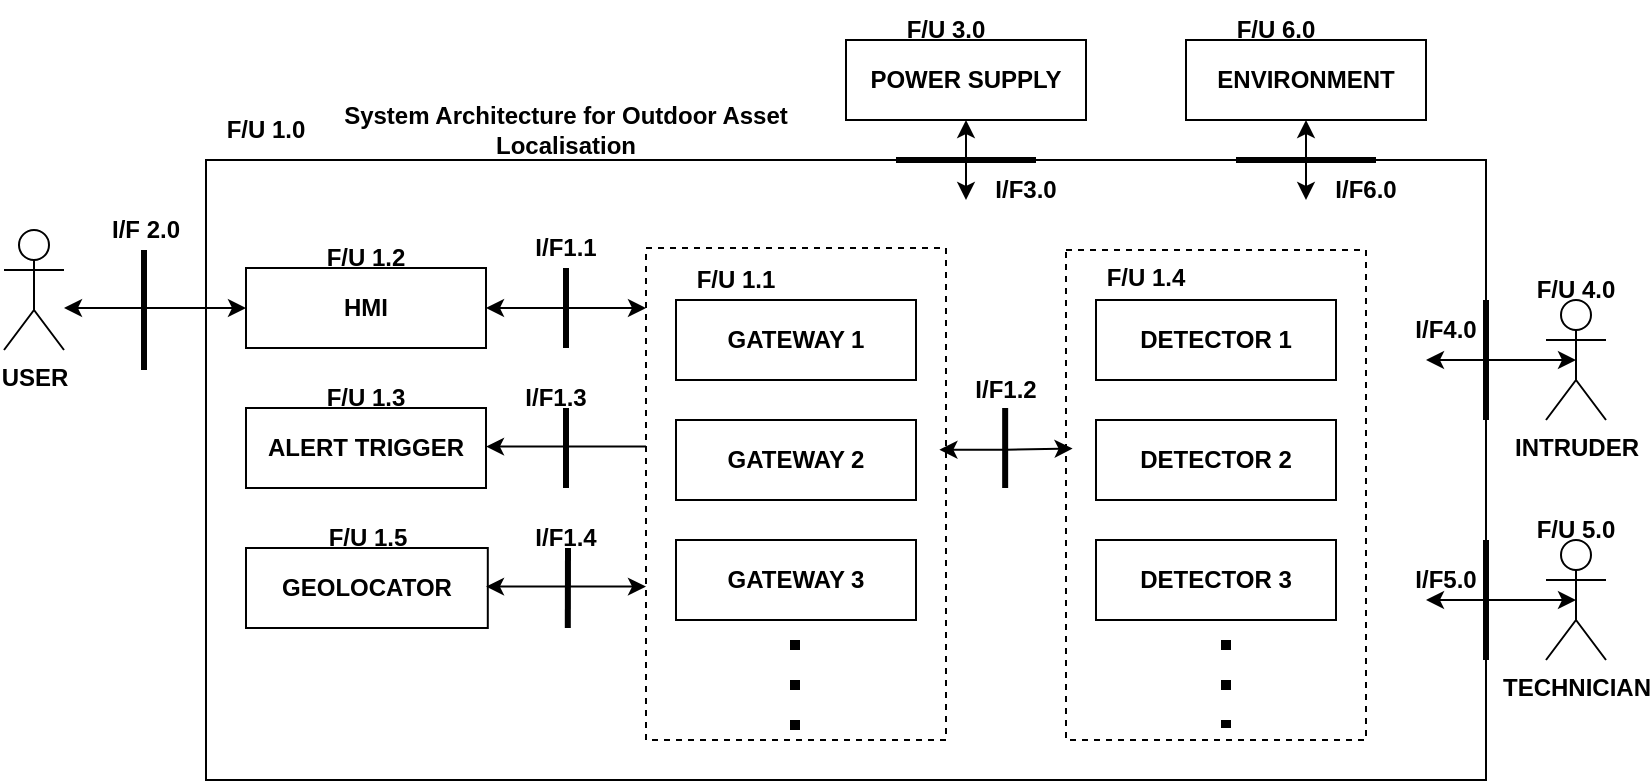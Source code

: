 <mxfile version="28.0.7" pages="6">
  <diagram name="Operational Architecture" id="0G38zxcEklxP1ZD-XYMp">
    <mxGraphModel dx="1252" dy="685" grid="1" gridSize="10" guides="1" tooltips="1" connect="1" arrows="1" fold="1" page="1" pageScale="1" pageWidth="850" pageHeight="1100" math="0" shadow="0">
      <root>
        <mxCell id="0" />
        <mxCell id="1" parent="0" />
        <mxCell id="jJBXaAwBXuTza8e9pTos-1" value="" style="rounded=0;whiteSpace=wrap;html=1;movable=1;resizable=1;rotatable=1;deletable=1;editable=1;locked=0;connectable=1;fillColor=none;" vertex="1" parent="1">
          <mxGeometry x="118" y="190" width="640" height="310" as="geometry" />
        </mxCell>
        <mxCell id="jJBXaAwBXuTza8e9pTos-2" style="edgeStyle=orthogonalEdgeStyle;rounded=0;orthogonalLoop=1;jettySize=auto;html=1;exitX=0.5;exitY=1;exitDx=0;exitDy=0;startArrow=classic;startFill=1;movable=1;resizable=1;rotatable=1;deletable=1;editable=1;locked=0;connectable=1;" edge="1" parent="1" source="jJBXaAwBXuTza8e9pTos-3">
          <mxGeometry relative="1" as="geometry">
            <mxPoint x="498" y="210" as="targetPoint" />
          </mxGeometry>
        </mxCell>
        <mxCell id="jJBXaAwBXuTza8e9pTos-3" value="&lt;b&gt;POWER SUPPLY&lt;/b&gt;" style="rounded=0;whiteSpace=wrap;html=1;movable=1;resizable=1;rotatable=1;deletable=1;editable=1;locked=0;connectable=1;" vertex="1" parent="1">
          <mxGeometry x="438" y="130" width="120" height="40" as="geometry" />
        </mxCell>
        <mxCell id="jJBXaAwBXuTza8e9pTos-4" style="edgeStyle=orthogonalEdgeStyle;rounded=0;orthogonalLoop=1;jettySize=auto;html=1;exitX=0.5;exitY=0.5;exitDx=0;exitDy=0;exitPerimeter=0;startArrow=classic;startFill=1;movable=1;resizable=1;rotatable=1;deletable=1;editable=1;locked=0;connectable=1;" edge="1" parent="1" source="jJBXaAwBXuTza8e9pTos-5">
          <mxGeometry relative="1" as="geometry">
            <mxPoint x="728" y="290" as="targetPoint" />
          </mxGeometry>
        </mxCell>
        <mxCell id="jJBXaAwBXuTza8e9pTos-5" value="&lt;b&gt;INTRUDER&lt;/b&gt;" style="shape=umlActor;verticalLabelPosition=bottom;verticalAlign=top;html=1;outlineConnect=0;movable=1;resizable=1;rotatable=1;deletable=1;editable=1;locked=0;connectable=1;" vertex="1" parent="1">
          <mxGeometry x="788" y="260" width="30" height="60" as="geometry" />
        </mxCell>
        <mxCell id="jJBXaAwBXuTza8e9pTos-6" style="edgeStyle=orthogonalEdgeStyle;rounded=0;orthogonalLoop=1;jettySize=auto;html=1;exitX=0.5;exitY=0.5;exitDx=0;exitDy=0;exitPerimeter=0;startArrow=classic;startFill=1;movable=1;resizable=1;rotatable=1;deletable=1;editable=1;locked=0;connectable=1;" edge="1" parent="1" source="jJBXaAwBXuTza8e9pTos-7">
          <mxGeometry relative="1" as="geometry">
            <mxPoint x="728" y="410" as="targetPoint" />
          </mxGeometry>
        </mxCell>
        <mxCell id="jJBXaAwBXuTza8e9pTos-7" value="&lt;b&gt;TECHNICIAN&lt;/b&gt;" style="shape=umlActor;verticalLabelPosition=bottom;verticalAlign=top;html=1;outlineConnect=0;noLabel=0;overflow=visible;movable=1;resizable=1;rotatable=1;deletable=1;editable=1;locked=0;connectable=1;" vertex="1" parent="1">
          <mxGeometry x="788" y="380" width="30" height="60" as="geometry" />
        </mxCell>
        <mxCell id="jJBXaAwBXuTza8e9pTos-8" value="" style="endArrow=none;html=1;rounded=0;strokeWidth=3;movable=1;resizable=1;rotatable=1;deletable=1;editable=1;locked=0;connectable=1;" edge="1" parent="1">
          <mxGeometry width="50" height="50" relative="1" as="geometry">
            <mxPoint x="758" y="440" as="sourcePoint" />
            <mxPoint x="758" y="380" as="targetPoint" />
          </mxGeometry>
        </mxCell>
        <mxCell id="jJBXaAwBXuTza8e9pTos-9" value="" style="endArrow=none;html=1;rounded=0;strokeWidth=3;movable=1;resizable=1;rotatable=1;deletable=1;editable=1;locked=0;connectable=1;" edge="1" parent="1">
          <mxGeometry width="50" height="50" relative="1" as="geometry">
            <mxPoint x="758" y="320" as="sourcePoint" />
            <mxPoint x="758" y="260" as="targetPoint" />
          </mxGeometry>
        </mxCell>
        <mxCell id="jJBXaAwBXuTza8e9pTos-10" value="" style="endArrow=none;html=1;rounded=0;strokeWidth=3;movable=1;resizable=1;rotatable=1;deletable=1;editable=1;locked=0;connectable=1;" edge="1" parent="1">
          <mxGeometry width="50" height="50" relative="1" as="geometry">
            <mxPoint x="463" y="190" as="sourcePoint" />
            <mxPoint x="533" y="190" as="targetPoint" />
          </mxGeometry>
        </mxCell>
        <mxCell id="jJBXaAwBXuTza8e9pTos-11" style="edgeStyle=orthogonalEdgeStyle;rounded=0;orthogonalLoop=1;jettySize=auto;html=1;startArrow=classic;startFill=1;movable=1;resizable=1;rotatable=1;deletable=1;editable=1;locked=0;connectable=1;" edge="1" parent="1" source="jJBXaAwBXuTza8e9pTos-12">
          <mxGeometry relative="1" as="geometry">
            <mxPoint x="338" y="264" as="targetPoint" />
          </mxGeometry>
        </mxCell>
        <mxCell id="jJBXaAwBXuTza8e9pTos-12" value="&lt;b&gt;&lt;font&gt;HMI&lt;/font&gt;&lt;/b&gt;" style="rounded=0;whiteSpace=wrap;html=1;movable=1;resizable=1;rotatable=1;deletable=1;editable=1;locked=0;connectable=1;" vertex="1" parent="1">
          <mxGeometry x="138" y="244" width="120" height="40" as="geometry" />
        </mxCell>
        <mxCell id="jJBXaAwBXuTza8e9pTos-13" value="&lt;b&gt;&lt;font&gt;ALERT TRIGGER&lt;/font&gt;&lt;/b&gt;" style="rounded=0;whiteSpace=wrap;html=1;movable=1;resizable=1;rotatable=1;deletable=1;editable=1;locked=0;connectable=1;" vertex="1" parent="1">
          <mxGeometry x="138" y="314" width="120" height="40" as="geometry" />
        </mxCell>
        <mxCell id="jJBXaAwBXuTza8e9pTos-14" value="" style="rounded=0;whiteSpace=wrap;html=1;align=center;movable=1;resizable=1;rotatable=1;deletable=1;editable=1;locked=0;connectable=1;fillColor=none;dashed=1;" vertex="1" parent="1">
          <mxGeometry x="338" y="234" width="150" height="246" as="geometry" />
        </mxCell>
        <mxCell id="jJBXaAwBXuTza8e9pTos-15" value="" style="edgeStyle=orthogonalEdgeStyle;rounded=0;orthogonalLoop=1;jettySize=auto;html=1;startArrow=classic;startFill=1;movable=1;resizable=1;rotatable=1;deletable=1;editable=1;locked=0;connectable=1;entryX=0;entryY=0.5;entryDx=0;entryDy=0;" edge="1" parent="1" source="jJBXaAwBXuTza8e9pTos-16" target="jJBXaAwBXuTza8e9pTos-12">
          <mxGeometry relative="1" as="geometry">
            <mxPoint x="228" y="270" as="targetPoint" />
            <Array as="points">
              <mxPoint x="68" y="264" />
              <mxPoint x="68" y="264" />
            </Array>
          </mxGeometry>
        </mxCell>
        <mxCell id="jJBXaAwBXuTza8e9pTos-16" value="&lt;b&gt;USER&lt;/b&gt;" style="shape=umlActor;verticalLabelPosition=bottom;verticalAlign=top;html=1;outlineConnect=0;movable=1;resizable=1;rotatable=1;deletable=1;editable=1;locked=0;connectable=1;" vertex="1" parent="1">
          <mxGeometry x="17" y="225" width="30" height="60" as="geometry" />
        </mxCell>
        <mxCell id="jJBXaAwBXuTza8e9pTos-17" value="" style="endArrow=none;html=1;rounded=0;strokeWidth=3;movable=1;resizable=1;rotatable=1;deletable=1;editable=1;locked=0;connectable=1;" edge="1" parent="1">
          <mxGeometry width="50" height="50" relative="1" as="geometry">
            <mxPoint x="87" y="295" as="sourcePoint" />
            <mxPoint x="87" y="235" as="targetPoint" />
          </mxGeometry>
        </mxCell>
        <mxCell id="jJBXaAwBXuTza8e9pTos-18" value="" style="endArrow=none;html=1;rounded=0;strokeWidth=3;movable=1;resizable=1;rotatable=1;deletable=1;editable=1;locked=0;connectable=1;entryX=0.5;entryY=1;entryDx=0;entryDy=0;" edge="1" parent="1" target="jJBXaAwBXuTza8e9pTos-26">
          <mxGeometry width="50" height="50" relative="1" as="geometry">
            <mxPoint x="298" y="284" as="sourcePoint" />
            <mxPoint x="298" y="234" as="targetPoint" />
          </mxGeometry>
        </mxCell>
        <mxCell id="jJBXaAwBXuTza8e9pTos-19" value="" style="endArrow=none;html=1;rounded=0;strokeWidth=3;movable=1;resizable=1;rotatable=1;deletable=1;editable=1;locked=0;connectable=1;" edge="1" parent="1">
          <mxGeometry width="50" height="50" relative="1" as="geometry">
            <mxPoint x="298" y="354" as="sourcePoint" />
            <mxPoint x="298" y="314" as="targetPoint" />
          </mxGeometry>
        </mxCell>
        <mxCell id="jJBXaAwBXuTza8e9pTos-20" value="&lt;b&gt;F/U 1.1&lt;/b&gt;" style="text;html=1;align=center;verticalAlign=middle;whiteSpace=wrap;rounded=0;movable=1;resizable=1;rotatable=1;deletable=1;editable=1;locked=0;connectable=1;" vertex="1" parent="1">
          <mxGeometry x="353" y="240" width="60" height="20" as="geometry" />
        </mxCell>
        <mxCell id="jJBXaAwBXuTza8e9pTos-21" value="&lt;b&gt;F/U 1.2&lt;/b&gt;" style="text;html=1;align=center;verticalAlign=middle;whiteSpace=wrap;rounded=0;movable=1;resizable=1;rotatable=1;deletable=1;editable=1;locked=0;connectable=1;" vertex="1" parent="1">
          <mxGeometry x="168" y="224" width="60" height="30" as="geometry" />
        </mxCell>
        <mxCell id="jJBXaAwBXuTza8e9pTos-22" value="&lt;b&gt;F/U 5.0&lt;/b&gt;" style="text;html=1;align=center;verticalAlign=middle;whiteSpace=wrap;rounded=0;movable=1;resizable=1;rotatable=1;deletable=1;editable=1;locked=0;connectable=1;" vertex="1" parent="1">
          <mxGeometry x="773" y="360" width="60" height="30" as="geometry" />
        </mxCell>
        <mxCell id="jJBXaAwBXuTza8e9pTos-23" value="&lt;b&gt;F/U 4.0&lt;/b&gt;" style="text;html=1;align=center;verticalAlign=middle;whiteSpace=wrap;rounded=0;movable=1;resizable=1;rotatable=1;deletable=1;editable=1;locked=0;connectable=1;" vertex="1" parent="1">
          <mxGeometry x="773" y="240" width="60" height="30" as="geometry" />
        </mxCell>
        <mxCell id="jJBXaAwBXuTza8e9pTos-24" value="&lt;b&gt;F/U 3.0&lt;/b&gt;" style="text;html=1;align=center;verticalAlign=middle;whiteSpace=wrap;rounded=0;movable=1;resizable=1;rotatable=1;deletable=1;editable=1;locked=0;connectable=1;" vertex="1" parent="1">
          <mxGeometry x="458" y="110" width="60" height="30" as="geometry" />
        </mxCell>
        <mxCell id="jJBXaAwBXuTza8e9pTos-25" value="&lt;b&gt;F/U 1.3&lt;/b&gt;" style="text;html=1;align=center;verticalAlign=middle;whiteSpace=wrap;rounded=0;movable=1;resizable=1;rotatable=1;deletable=1;editable=1;locked=0;connectable=1;" vertex="1" parent="1">
          <mxGeometry x="168" y="294" width="60" height="30" as="geometry" />
        </mxCell>
        <mxCell id="jJBXaAwBXuTza8e9pTos-26" value="&lt;b&gt;I/F1.1&lt;/b&gt;" style="text;html=1;align=center;verticalAlign=middle;whiteSpace=wrap;rounded=0;movable=1;resizable=1;rotatable=1;deletable=1;editable=1;locked=0;connectable=1;" vertex="1" parent="1">
          <mxGeometry x="268" y="224" width="60" height="20" as="geometry" />
        </mxCell>
        <mxCell id="jJBXaAwBXuTza8e9pTos-27" value="&lt;b&gt;I/F 2.0&lt;/b&gt;" style="text;html=1;align=center;verticalAlign=middle;whiteSpace=wrap;rounded=0;movable=1;resizable=1;rotatable=1;deletable=1;editable=1;locked=0;connectable=1;" vertex="1" parent="1">
          <mxGeometry x="58" y="210" width="60" height="30" as="geometry" />
        </mxCell>
        <mxCell id="jJBXaAwBXuTza8e9pTos-28" value="&lt;b&gt;I/F1.3&lt;/b&gt;" style="text;html=1;align=center;verticalAlign=middle;whiteSpace=wrap;rounded=0;movable=1;resizable=1;rotatable=1;deletable=1;editable=1;locked=0;connectable=1;" vertex="1" parent="1">
          <mxGeometry x="263" y="294" width="60" height="30" as="geometry" />
        </mxCell>
        <mxCell id="jJBXaAwBXuTza8e9pTos-29" value="&lt;b&gt;I/F1.2&lt;/b&gt;" style="text;html=1;align=center;verticalAlign=middle;whiteSpace=wrap;rounded=0;movable=1;resizable=1;rotatable=1;deletable=1;editable=1;locked=0;connectable=1;" vertex="1" parent="1">
          <mxGeometry x="488" y="290" width="60" height="30" as="geometry" />
        </mxCell>
        <mxCell id="jJBXaAwBXuTza8e9pTos-30" value="&lt;b&gt;I/F5.0&lt;/b&gt;" style="text;html=1;align=center;verticalAlign=middle;whiteSpace=wrap;rounded=0;movable=1;resizable=1;rotatable=1;deletable=1;editable=1;locked=0;connectable=1;" vertex="1" parent="1">
          <mxGeometry x="708" y="385" width="60" height="30" as="geometry" />
        </mxCell>
        <mxCell id="jJBXaAwBXuTza8e9pTos-31" value="&lt;b&gt;I/F4.0&lt;/b&gt;" style="text;html=1;align=center;verticalAlign=middle;whiteSpace=wrap;rounded=0;movable=1;resizable=1;rotatable=1;deletable=1;editable=1;locked=0;connectable=1;" vertex="1" parent="1">
          <mxGeometry x="708" y="260" width="60" height="30" as="geometry" />
        </mxCell>
        <mxCell id="jJBXaAwBXuTza8e9pTos-32" value="&lt;b&gt;I/F3.0&lt;/b&gt;" style="text;html=1;align=center;verticalAlign=middle;whiteSpace=wrap;rounded=0;movable=1;resizable=1;rotatable=1;deletable=1;editable=1;locked=0;connectable=1;" vertex="1" parent="1">
          <mxGeometry x="498" y="190" width="60" height="30" as="geometry" />
        </mxCell>
        <mxCell id="jJBXaAwBXuTza8e9pTos-33" value="&lt;b&gt;F/U 1.0&lt;/b&gt;" style="text;html=1;align=center;verticalAlign=middle;whiteSpace=wrap;rounded=0;movable=1;resizable=1;rotatable=1;deletable=1;editable=1;locked=0;connectable=1;" vertex="1" parent="1">
          <mxGeometry x="118" y="160" width="60" height="30" as="geometry" />
        </mxCell>
        <mxCell id="jJBXaAwBXuTza8e9pTos-34" value="&lt;b&gt;System Architecture for&amp;nbsp;Outdoor Asset Localisation&lt;/b&gt;" style="text;html=1;align=center;verticalAlign=middle;whiteSpace=wrap;rounded=0;movable=1;resizable=1;rotatable=1;deletable=1;editable=1;locked=0;connectable=1;" vertex="1" parent="1">
          <mxGeometry x="168" y="160" width="260" height="30" as="geometry" />
        </mxCell>
        <mxCell id="jJBXaAwBXuTza8e9pTos-35" value="&lt;b&gt;F/U 6.0&lt;/b&gt;" style="text;html=1;align=center;verticalAlign=middle;whiteSpace=wrap;rounded=0;movable=1;resizable=1;rotatable=1;deletable=1;editable=1;locked=0;connectable=1;" vertex="1" parent="1">
          <mxGeometry x="623" y="110" width="60" height="30" as="geometry" />
        </mxCell>
        <mxCell id="jJBXaAwBXuTza8e9pTos-36" value="&lt;b&gt;ENVIRONMENT&lt;/b&gt;" style="rounded=0;whiteSpace=wrap;html=1;movable=1;resizable=1;rotatable=1;deletable=1;editable=1;locked=0;connectable=1;" vertex="1" parent="1">
          <mxGeometry x="608" y="130" width="120" height="40" as="geometry" />
        </mxCell>
        <mxCell id="jJBXaAwBXuTza8e9pTos-37" style="edgeStyle=orthogonalEdgeStyle;rounded=0;orthogonalLoop=1;jettySize=auto;html=1;exitX=0.5;exitY=1;exitDx=0;exitDy=0;startArrow=classic;startFill=1;movable=1;resizable=1;rotatable=1;deletable=1;editable=1;locked=0;connectable=1;" edge="1" parent="1" source="jJBXaAwBXuTza8e9pTos-36">
          <mxGeometry relative="1" as="geometry">
            <mxPoint x="668" y="210" as="targetPoint" />
          </mxGeometry>
        </mxCell>
        <mxCell id="jJBXaAwBXuTza8e9pTos-38" value="" style="endArrow=none;html=1;rounded=0;strokeWidth=3;movable=1;resizable=1;rotatable=1;deletable=1;editable=1;locked=0;connectable=1;" edge="1" parent="1">
          <mxGeometry width="50" height="50" relative="1" as="geometry">
            <mxPoint x="633" y="190" as="sourcePoint" />
            <mxPoint x="703" y="190" as="targetPoint" />
          </mxGeometry>
        </mxCell>
        <mxCell id="jJBXaAwBXuTza8e9pTos-39" value="&lt;b&gt;I/F6.0&lt;/b&gt;" style="text;html=1;align=center;verticalAlign=middle;whiteSpace=wrap;rounded=0;movable=1;resizable=1;rotatable=1;deletable=1;editable=1;locked=0;connectable=1;" vertex="1" parent="1">
          <mxGeometry x="668" y="190" width="60" height="30" as="geometry" />
        </mxCell>
        <mxCell id="jJBXaAwBXuTza8e9pTos-40" value="" style="endArrow=none;html=1;rounded=0;strokeWidth=3;movable=1;resizable=1;rotatable=1;deletable=1;editable=1;locked=0;connectable=1;" edge="1" parent="1">
          <mxGeometry width="50" height="50" relative="1" as="geometry">
            <mxPoint x="298.9" y="424" as="sourcePoint" />
            <mxPoint x="299" y="384" as="targetPoint" />
          </mxGeometry>
        </mxCell>
        <mxCell id="jJBXaAwBXuTza8e9pTos-41" value="&lt;b&gt;I/F1.4&lt;/b&gt;" style="text;html=1;align=center;verticalAlign=middle;whiteSpace=wrap;rounded=0;movable=1;resizable=1;rotatable=1;deletable=1;editable=1;locked=0;connectable=1;" vertex="1" parent="1">
          <mxGeometry x="268" y="364" width="60" height="30" as="geometry" />
        </mxCell>
        <mxCell id="jJBXaAwBXuTza8e9pTos-42" value="&lt;b&gt;&lt;font&gt;GEOLOCATOR&lt;/font&gt;&lt;/b&gt;" style="rounded=0;whiteSpace=wrap;html=1;movable=1;resizable=1;rotatable=1;deletable=1;editable=1;locked=0;connectable=1;" vertex="1" parent="1">
          <mxGeometry x="138" y="384" width="120.9" height="40" as="geometry" />
        </mxCell>
        <mxCell id="jJBXaAwBXuTza8e9pTos-43" value="&lt;b&gt;F/U 1.5&lt;/b&gt;" style="text;html=1;align=center;verticalAlign=middle;whiteSpace=wrap;rounded=0;movable=1;resizable=1;rotatable=1;deletable=1;editable=1;locked=0;connectable=1;" vertex="1" parent="1">
          <mxGeometry x="168.9" y="364" width="60" height="30" as="geometry" />
        </mxCell>
        <mxCell id="jJBXaAwBXuTza8e9pTos-44" style="edgeStyle=orthogonalEdgeStyle;rounded=0;orthogonalLoop=1;jettySize=auto;html=1;startArrow=classic;startFill=1;endArrow=none;movable=1;resizable=1;rotatable=1;deletable=1;editable=1;locked=0;connectable=1;" edge="1" parent="1">
          <mxGeometry relative="1" as="geometry">
            <mxPoint x="338" y="333.31" as="targetPoint" />
            <mxPoint x="258" y="333.31" as="sourcePoint" />
          </mxGeometry>
        </mxCell>
        <mxCell id="jJBXaAwBXuTza8e9pTos-45" value="&lt;b&gt;&lt;font&gt;GATEWAY 1&lt;/font&gt;&lt;/b&gt;" style="rounded=0;whiteSpace=wrap;html=1;movable=1;resizable=1;rotatable=1;deletable=1;editable=1;locked=0;connectable=1;" vertex="1" parent="1">
          <mxGeometry x="353" y="260" width="120" height="40" as="geometry" />
        </mxCell>
        <mxCell id="jJBXaAwBXuTza8e9pTos-46" value="&lt;b&gt;&lt;font&gt;GATEWAY 2&lt;/font&gt;&lt;/b&gt;" style="rounded=0;whiteSpace=wrap;html=1;movable=1;resizable=1;rotatable=1;deletable=1;editable=1;locked=0;connectable=1;" vertex="1" parent="1">
          <mxGeometry x="353" y="320" width="120" height="40" as="geometry" />
        </mxCell>
        <mxCell id="jJBXaAwBXuTza8e9pTos-47" value="&lt;b&gt;&lt;font&gt;GATEWAY 3&lt;/font&gt;&lt;/b&gt;" style="rounded=0;whiteSpace=wrap;html=1;movable=1;resizable=1;rotatable=1;deletable=1;editable=1;locked=0;connectable=1;" vertex="1" parent="1">
          <mxGeometry x="353" y="380" width="120" height="40" as="geometry" />
        </mxCell>
        <mxCell id="jJBXaAwBXuTza8e9pTos-48" style="edgeStyle=orthogonalEdgeStyle;rounded=0;orthogonalLoop=1;jettySize=auto;html=1;startArrow=classic;startFill=1;endArrow=classic;endFill=1;movable=1;resizable=1;rotatable=1;deletable=1;editable=1;locked=0;connectable=1;" edge="1" parent="1">
          <mxGeometry relative="1" as="geometry">
            <mxPoint x="338" y="403.31" as="targetPoint" />
            <mxPoint x="258" y="403.31" as="sourcePoint" />
          </mxGeometry>
        </mxCell>
        <mxCell id="jJBXaAwBXuTza8e9pTos-49" value="" style="rounded=0;whiteSpace=wrap;html=1;align=center;movable=1;resizable=1;rotatable=1;deletable=1;editable=1;locked=0;connectable=1;fillColor=none;dashed=1;" vertex="1" parent="1">
          <mxGeometry x="548" y="235" width="150" height="245" as="geometry" />
        </mxCell>
        <mxCell id="jJBXaAwBXuTza8e9pTos-50" value="&lt;b&gt;&lt;font&gt;DETECTOR 1&lt;/font&gt;&lt;/b&gt;" style="rounded=0;whiteSpace=wrap;html=1;movable=1;resizable=1;rotatable=1;deletable=1;editable=1;locked=0;connectable=1;" vertex="1" parent="1">
          <mxGeometry x="563" y="260" width="120" height="40" as="geometry" />
        </mxCell>
        <mxCell id="jJBXaAwBXuTza8e9pTos-51" value="&lt;b&gt;DETECTOR&lt;/b&gt;&lt;b&gt;&lt;font&gt;&amp;nbsp;2&lt;/font&gt;&lt;/b&gt;" style="rounded=0;whiteSpace=wrap;html=1;movable=1;resizable=1;rotatable=1;deletable=1;editable=1;locked=0;connectable=1;" vertex="1" parent="1">
          <mxGeometry x="563" y="320" width="120" height="40" as="geometry" />
        </mxCell>
        <mxCell id="jJBXaAwBXuTza8e9pTos-52" value="&lt;b&gt;DETECTOR&lt;/b&gt;&lt;b&gt;&lt;font&gt;&amp;nbsp;3&lt;/font&gt;&lt;/b&gt;" style="rounded=0;whiteSpace=wrap;html=1;movable=1;resizable=1;rotatable=1;deletable=1;editable=1;locked=0;connectable=1;" vertex="1" parent="1">
          <mxGeometry x="563" y="380" width="120" height="40" as="geometry" />
        </mxCell>
        <mxCell id="jJBXaAwBXuTza8e9pTos-53" value="&lt;b&gt;F/U 1.4&lt;/b&gt;" style="text;html=1;align=center;verticalAlign=middle;whiteSpace=wrap;rounded=0;movable=1;resizable=1;rotatable=1;deletable=1;editable=1;locked=0;connectable=1;" vertex="1" parent="1">
          <mxGeometry x="558" y="234" width="60" height="30" as="geometry" />
        </mxCell>
        <mxCell id="jJBXaAwBXuTza8e9pTos-54" value="" style="endArrow=none;html=1;rounded=0;strokeWidth=3;movable=1;resizable=1;rotatable=1;deletable=1;editable=1;locked=0;connectable=1;entryX=0.5;entryY=1;entryDx=0;entryDy=0;" edge="1" parent="1">
          <mxGeometry width="50" height="50" relative="1" as="geometry">
            <mxPoint x="517.58" y="354" as="sourcePoint" />
            <mxPoint x="517.58" y="314" as="targetPoint" />
          </mxGeometry>
        </mxCell>
        <mxCell id="jJBXaAwBXuTza8e9pTos-55" value="" style="endArrow=none;dashed=1;html=1;strokeWidth=5;rounded=1;curved=0;comic=0;orthogonal=0;orthogonalLoop=0;noJump=0;ignoreEdge=0;dashPattern=1 3;movable=1;resizable=1;rotatable=1;deletable=1;editable=1;locked=0;connectable=1;fontStyle=2" edge="1" parent="1">
          <mxGeometry width="50" height="50" relative="1" as="geometry">
            <mxPoint x="628" y="430" as="sourcePoint" />
            <mxPoint x="628" y="474" as="targetPoint" />
          </mxGeometry>
        </mxCell>
        <mxCell id="jJBXaAwBXuTza8e9pTos-56" value="" style="endArrow=none;dashed=1;html=1;strokeWidth=5;rounded=1;curved=0;comic=0;orthogonal=0;orthogonalLoop=0;noJump=0;ignoreEdge=0;dashPattern=1 3;movable=1;resizable=1;rotatable=1;deletable=1;editable=1;locked=0;connectable=1;fontStyle=2" edge="1" parent="1">
          <mxGeometry width="50" height="50" relative="1" as="geometry">
            <mxPoint x="412.5" y="430" as="sourcePoint" />
            <mxPoint x="412.5" y="480" as="targetPoint" />
          </mxGeometry>
        </mxCell>
        <mxCell id="jJBXaAwBXuTza8e9pTos-57" style="edgeStyle=orthogonalEdgeStyle;rounded=0;orthogonalLoop=1;jettySize=auto;html=1;startArrow=classic;startFill=1;endArrow=classic;endFill=1;movable=1;resizable=1;rotatable=1;deletable=1;editable=1;locked=0;connectable=1;exitX=0.978;exitY=0.41;exitDx=0;exitDy=0;exitPerimeter=0;entryX=0.022;entryY=0.405;entryDx=0;entryDy=0;entryPerimeter=0;" edge="1" parent="1" source="jJBXaAwBXuTza8e9pTos-14" target="jJBXaAwBXuTza8e9pTos-49">
          <mxGeometry relative="1" as="geometry">
            <mxPoint x="548" y="350" as="targetPoint" />
            <mxPoint x="478" y="333.71" as="sourcePoint" />
          </mxGeometry>
        </mxCell>
      </root>
    </mxGraphModel>
  </diagram>
  <diagram name="F/U1.1-1.3" id="O7bSENuzW4z_dmFIibc3">
    <mxGraphModel dx="1252" dy="685" grid="1" gridSize="10" guides="1" tooltips="1" connect="1" arrows="1" fold="1" page="1" pageScale="1" pageWidth="850" pageHeight="1100" math="0" shadow="0">
      <root>
        <mxCell id="0" />
        <mxCell id="1" parent="0" />
        <mxCell id="7a7d0Rby-2p3B4ma8WfV-9" style="edgeStyle=orthogonalEdgeStyle;rounded=0;orthogonalLoop=1;jettySize=auto;html=1;exitX=1;exitY=0.5;exitDx=0;exitDy=0;startArrow=classic;startFill=1;movable=0;resizable=0;rotatable=0;deletable=0;editable=0;locked=1;connectable=0;" parent="1" source="7a7d0Rby-2p3B4ma8WfV-1" edge="1">
          <mxGeometry relative="1" as="geometry">
            <mxPoint x="370" y="175" as="targetPoint" />
          </mxGeometry>
        </mxCell>
        <mxCell id="7a7d0Rby-2p3B4ma8WfV-14" style="edgeStyle=orthogonalEdgeStyle;rounded=0;orthogonalLoop=1;jettySize=auto;html=1;exitX=0;exitY=0.25;exitDx=0;exitDy=0;startArrow=classic;startFill=1;movable=0;resizable=0;rotatable=0;deletable=0;editable=0;locked=1;connectable=0;" parent="1" edge="1">
          <mxGeometry relative="1" as="geometry">
            <mxPoint x="110" y="114" as="targetPoint" />
            <mxPoint x="170" y="113.76" as="sourcePoint" />
            <Array as="points">
              <mxPoint x="115" y="114" />
              <mxPoint x="60" y="114" />
            </Array>
          </mxGeometry>
        </mxCell>
        <mxCell id="7a7d0Rby-2p3B4ma8WfV-15" style="edgeStyle=orthogonalEdgeStyle;rounded=0;orthogonalLoop=1;jettySize=auto;html=1;exitX=0;exitY=0.5;exitDx=0;exitDy=0;startArrow=classic;startFill=1;movable=0;resizable=0;rotatable=0;deletable=0;editable=0;locked=1;connectable=0;" parent="1" source="7a7d0Rby-2p3B4ma8WfV-1" edge="1">
          <mxGeometry relative="1" as="geometry">
            <mxPoint x="110" y="175" as="targetPoint" />
          </mxGeometry>
        </mxCell>
        <mxCell id="7a7d0Rby-2p3B4ma8WfV-16" style="edgeStyle=orthogonalEdgeStyle;rounded=0;orthogonalLoop=1;jettySize=auto;html=1;exitX=0;exitY=0.75;exitDx=0;exitDy=0;startArrow=classic;startFill=1;movable=0;resizable=0;rotatable=0;deletable=0;editable=0;locked=1;connectable=0;" parent="1" source="7a7d0Rby-2p3B4ma8WfV-1" edge="1">
          <mxGeometry relative="1" as="geometry">
            <mxPoint x="110" y="233" as="targetPoint" />
          </mxGeometry>
        </mxCell>
        <mxCell id="7a7d0Rby-2p3B4ma8WfV-1" value="" style="rounded=0;whiteSpace=wrap;html=1;fillColor=none;movable=0;resizable=0;rotatable=0;deletable=0;editable=0;locked=1;connectable=0;" parent="1" vertex="1">
          <mxGeometry x="170" y="60" width="140" height="230" as="geometry" />
        </mxCell>
        <mxCell id="7a7d0Rby-2p3B4ma8WfV-2" value="&lt;b&gt;F/U1.1: GATEWAY&lt;/b&gt;" style="text;html=1;align=center;verticalAlign=middle;resizable=0;points=[];autosize=1;strokeColor=none;fillColor=none;movable=0;rotatable=0;deletable=0;editable=0;locked=1;connectable=0;" parent="1" vertex="1">
          <mxGeometry x="160" y="40" width="130" height="30" as="geometry" />
        </mxCell>
        <mxCell id="7a7d0Rby-2p3B4ma8WfV-3" value="&lt;b&gt;Transceiver Module&lt;/b&gt;" style="rounded=0;whiteSpace=wrap;html=1;movable=0;resizable=0;rotatable=0;deletable=0;editable=0;locked=1;connectable=0;" parent="1" vertex="1">
          <mxGeometry x="180" y="80" width="120" height="40" as="geometry" />
        </mxCell>
        <mxCell id="7a7d0Rby-2p3B4ma8WfV-4" value="&lt;b&gt;Processing Unit&lt;/b&gt;" style="rounded=0;whiteSpace=wrap;html=1;movable=0;resizable=0;rotatable=0;deletable=0;editable=0;locked=1;connectable=0;" parent="1" vertex="1">
          <mxGeometry x="180" y="160" width="120" height="40" as="geometry" />
        </mxCell>
        <mxCell id="7a7d0Rby-2p3B4ma8WfV-5" value="&lt;b&gt;Network Interface&lt;/b&gt;" style="rounded=0;whiteSpace=wrap;html=1;movable=0;resizable=0;rotatable=0;deletable=0;editable=0;locked=1;connectable=0;" parent="1" vertex="1">
          <mxGeometry x="180" y="240" width="120" height="40" as="geometry" />
        </mxCell>
        <mxCell id="7a7d0Rby-2p3B4ma8WfV-6" value="&lt;b&gt;F/U 1.1.1&amp;nbsp;&lt;/b&gt;" style="text;html=1;align=center;verticalAlign=middle;resizable=0;points=[];autosize=1;strokeColor=none;fillColor=none;movable=0;rotatable=0;deletable=0;editable=0;locked=1;connectable=0;" parent="1" vertex="1">
          <mxGeometry x="170" y="60" width="80" height="30" as="geometry" />
        </mxCell>
        <mxCell id="7a7d0Rby-2p3B4ma8WfV-7" value="&lt;b&gt;F/U 1.1.2&lt;/b&gt;" style="text;html=1;align=center;verticalAlign=middle;resizable=0;points=[];autosize=1;strokeColor=none;fillColor=none;movable=0;rotatable=0;deletable=0;editable=0;locked=1;connectable=0;" parent="1" vertex="1">
          <mxGeometry x="175" y="140" width="70" height="30" as="geometry" />
        </mxCell>
        <mxCell id="7a7d0Rby-2p3B4ma8WfV-8" value="&lt;b&gt;F/U 1.1.3&lt;/b&gt;" style="text;html=1;align=center;verticalAlign=middle;resizable=0;points=[];autosize=1;strokeColor=none;fillColor=none;movable=0;rotatable=0;deletable=0;editable=0;locked=1;connectable=0;" parent="1" vertex="1">
          <mxGeometry x="175" y="220" width="70" height="30" as="geometry" />
        </mxCell>
        <mxCell id="7a7d0Rby-2p3B4ma8WfV-10" value="" style="endArrow=none;html=1;rounded=0;strokeWidth=3;movable=0;resizable=0;rotatable=0;deletable=0;editable=0;locked=1;connectable=0;" parent="1" edge="1">
          <mxGeometry width="50" height="50" relative="1" as="geometry">
            <mxPoint x="340" y="190" as="sourcePoint" />
            <mxPoint x="340" y="160" as="targetPoint" />
          </mxGeometry>
        </mxCell>
        <mxCell id="7a7d0Rby-2p3B4ma8WfV-17" value="" style="endArrow=none;html=1;rounded=0;strokeWidth=3;movable=0;resizable=0;rotatable=0;deletable=0;editable=0;locked=1;connectable=0;" parent="1" edge="1">
          <mxGeometry width="50" height="50" relative="1" as="geometry">
            <mxPoint x="140" y="130" as="sourcePoint" />
            <mxPoint x="140" y="100" as="targetPoint" />
          </mxGeometry>
        </mxCell>
        <mxCell id="7a7d0Rby-2p3B4ma8WfV-18" value="" style="endArrow=none;html=1;rounded=0;strokeWidth=3;movable=0;resizable=0;rotatable=0;deletable=0;editable=0;locked=1;connectable=0;" parent="1" edge="1">
          <mxGeometry width="50" height="50" relative="1" as="geometry">
            <mxPoint x="140" y="250" as="sourcePoint" />
            <mxPoint x="140" y="220" as="targetPoint" />
          </mxGeometry>
        </mxCell>
        <mxCell id="7a7d0Rby-2p3B4ma8WfV-19" value="" style="endArrow=none;html=1;rounded=0;strokeWidth=3;movable=0;resizable=0;rotatable=0;deletable=0;editable=0;locked=1;connectable=0;" parent="1" edge="1">
          <mxGeometry width="50" height="50" relative="1" as="geometry">
            <mxPoint x="140" y="190" as="sourcePoint" />
            <mxPoint x="140" y="160" as="targetPoint" />
          </mxGeometry>
        </mxCell>
        <mxCell id="7a7d0Rby-2p3B4ma8WfV-22" value="&lt;b&gt;I/F 1.1&lt;/b&gt;" style="text;html=1;align=center;verticalAlign=middle;resizable=0;points=[];autosize=1;strokeColor=none;fillColor=none;movable=0;rotatable=0;deletable=0;editable=0;locked=1;connectable=0;" parent="1" vertex="1">
          <mxGeometry x="100" y="90" width="40" height="10" as="geometry" />
        </mxCell>
        <mxCell id="7a7d0Rby-2p3B4ma8WfV-23" value="&lt;b&gt;I/F 1.3&lt;/b&gt;" style="text;html=1;align=center;verticalAlign=middle;resizable=0;points=[];autosize=1;strokeColor=none;fillColor=none;movable=0;rotatable=0;deletable=0;editable=0;locked=1;connectable=0;" parent="1" vertex="1">
          <mxGeometry x="100" y="150" width="40" height="10" as="geometry" />
        </mxCell>
        <mxCell id="7a7d0Rby-2p3B4ma8WfV-24" value="&lt;b&gt;I/F 1.2&lt;/b&gt;" style="text;html=1;align=center;verticalAlign=middle;resizable=0;points=[];autosize=1;strokeColor=none;fillColor=none;movable=0;rotatable=0;deletable=0;editable=0;locked=1;connectable=0;" parent="1" vertex="1">
          <mxGeometry x="340" y="150" width="40" height="10" as="geometry" />
        </mxCell>
        <mxCell id="7a7d0Rby-2p3B4ma8WfV-27" value="&lt;b&gt;HMI&lt;/b&gt;" style="text;html=1;align=center;verticalAlign=middle;resizable=0;points=[];autosize=1;strokeColor=none;fillColor=none;movable=0;rotatable=0;deletable=0;editable=0;locked=1;connectable=0;" parent="1" vertex="1">
          <mxGeometry x="60" y="100" width="50" height="30" as="geometry" />
        </mxCell>
        <mxCell id="7a7d0Rby-2p3B4ma8WfV-28" value="&lt;b&gt;ALER TRIGGER&lt;/b&gt;" style="text;html=1;align=center;verticalAlign=middle;resizable=0;points=[];autosize=1;strokeColor=none;fillColor=none;movable=0;rotatable=0;deletable=0;editable=0;locked=1;connectable=0;" parent="1" vertex="1">
          <mxGeometry x="5" y="160" width="110" height="30" as="geometry" />
        </mxCell>
        <mxCell id="7a7d0Rby-2p3B4ma8WfV-29" value="&lt;b&gt;GEOLOCATOR&lt;/b&gt;" style="text;html=1;align=center;verticalAlign=bottom;resizable=0;points=[];autosize=1;strokeColor=none;fillColor=none;movable=0;rotatable=0;deletable=0;editable=0;locked=1;connectable=0;" parent="1" vertex="1">
          <mxGeometry x="5" y="210" width="110" height="30" as="geometry" />
        </mxCell>
        <mxCell id="7a7d0Rby-2p3B4ma8WfV-30" value="&lt;b&gt;DETECOR&lt;/b&gt;" style="text;html=1;align=center;verticalAlign=middle;resizable=0;points=[];autosize=1;strokeColor=none;fillColor=none;movable=0;rotatable=0;deletable=0;editable=0;locked=1;connectable=0;" parent="1" vertex="1">
          <mxGeometry x="360" y="160" width="80" height="30" as="geometry" />
        </mxCell>
        <mxCell id="7a7d0Rby-2p3B4ma8WfV-33" style="edgeStyle=orthogonalEdgeStyle;rounded=0;orthogonalLoop=1;jettySize=auto;html=1;exitX=1;exitY=0.5;exitDx=0;exitDy=0;startArrow=classic;startFill=1;movable=0;resizable=0;rotatable=0;deletable=0;editable=0;locked=1;connectable=0;" parent="1" source="7a7d0Rby-2p3B4ma8WfV-37" edge="1">
          <mxGeometry relative="1" as="geometry">
            <mxPoint x="750" y="155" as="targetPoint" />
          </mxGeometry>
        </mxCell>
        <mxCell id="7a7d0Rby-2p3B4ma8WfV-35" style="edgeStyle=orthogonalEdgeStyle;rounded=0;orthogonalLoop=1;jettySize=auto;html=1;exitX=0;exitY=0.5;exitDx=0;exitDy=0;startArrow=classic;startFill=1;movable=0;resizable=0;rotatable=0;deletable=0;editable=0;locked=1;connectable=0;" parent="1" source="7a7d0Rby-2p3B4ma8WfV-37" edge="1">
          <mxGeometry relative="1" as="geometry">
            <mxPoint x="490" y="155" as="targetPoint" />
          </mxGeometry>
        </mxCell>
        <mxCell id="7a7d0Rby-2p3B4ma8WfV-37" value="" style="rounded=0;whiteSpace=wrap;html=1;fillColor=none;movable=0;resizable=0;rotatable=0;deletable=0;editable=0;locked=1;connectable=0;" parent="1" vertex="1">
          <mxGeometry x="550" y="60" width="140" height="190" as="geometry" />
        </mxCell>
        <mxCell id="7a7d0Rby-2p3B4ma8WfV-38" value="&lt;b&gt;F/U1.2: HMI&lt;/b&gt;" style="text;html=1;align=center;verticalAlign=middle;resizable=0;points=[];autosize=1;strokeColor=none;fillColor=none;movable=0;rotatable=0;deletable=0;editable=0;locked=1;connectable=0;" parent="1" vertex="1">
          <mxGeometry x="537.5" y="40" width="90" height="30" as="geometry" />
        </mxCell>
        <mxCell id="7a7d0Rby-2p3B4ma8WfV-39" value="&lt;b&gt;Display Unit&lt;/b&gt;" style="rounded=0;whiteSpace=wrap;html=1;movable=0;resizable=0;rotatable=0;deletable=0;editable=0;locked=1;connectable=0;" parent="1" vertex="1">
          <mxGeometry x="560" y="80" width="120" height="40" as="geometry" />
        </mxCell>
        <mxCell id="7a7d0Rby-2p3B4ma8WfV-40" value="&lt;b&gt;User Input Module&lt;/b&gt;" style="rounded=0;whiteSpace=wrap;html=1;movable=0;resizable=0;rotatable=0;deletable=0;editable=0;locked=1;connectable=0;" parent="1" vertex="1">
          <mxGeometry x="560" y="140" width="120" height="40" as="geometry" />
        </mxCell>
        <mxCell id="7a7d0Rby-2p3B4ma8WfV-41" value="&lt;b&gt;Communication Module&lt;/b&gt;" style="rounded=0;whiteSpace=wrap;html=1;movable=0;resizable=0;rotatable=0;deletable=0;editable=0;locked=1;connectable=0;" parent="1" vertex="1">
          <mxGeometry x="560" y="200" width="120" height="40" as="geometry" />
        </mxCell>
        <mxCell id="7a7d0Rby-2p3B4ma8WfV-42" value="&lt;b&gt;F/U 1.2.1&amp;nbsp;&lt;/b&gt;" style="text;html=1;align=center;verticalAlign=middle;resizable=0;points=[];autosize=1;strokeColor=none;fillColor=none;movable=0;rotatable=0;deletable=0;editable=0;locked=1;connectable=0;" parent="1" vertex="1">
          <mxGeometry x="550" y="60" width="80" height="30" as="geometry" />
        </mxCell>
        <mxCell id="7a7d0Rby-2p3B4ma8WfV-43" value="&lt;b&gt;F/U 1.2.2&lt;/b&gt;" style="text;html=1;align=center;verticalAlign=middle;resizable=0;points=[];autosize=1;strokeColor=none;fillColor=none;movable=0;rotatable=0;deletable=0;editable=0;locked=1;connectable=0;" parent="1" vertex="1">
          <mxGeometry x="555" y="120" width="70" height="30" as="geometry" />
        </mxCell>
        <mxCell id="7a7d0Rby-2p3B4ma8WfV-44" value="&lt;b&gt;F/U 1.2.3&lt;/b&gt;" style="text;html=1;align=center;verticalAlign=middle;resizable=0;points=[];autosize=1;strokeColor=none;fillColor=none;movable=0;rotatable=0;deletable=0;editable=0;locked=1;connectable=0;" parent="1" vertex="1">
          <mxGeometry x="557.5" y="180" width="70" height="30" as="geometry" />
        </mxCell>
        <mxCell id="7a7d0Rby-2p3B4ma8WfV-45" value="" style="endArrow=none;html=1;rounded=0;strokeWidth=3;movable=0;resizable=0;rotatable=0;deletable=0;editable=0;locked=1;connectable=0;" parent="1" edge="1">
          <mxGeometry width="50" height="50" relative="1" as="geometry">
            <mxPoint x="720" y="175" as="sourcePoint" />
            <mxPoint x="720" y="135" as="targetPoint" />
          </mxGeometry>
        </mxCell>
        <mxCell id="7a7d0Rby-2p3B4ma8WfV-48" value="" style="endArrow=none;html=1;rounded=0;strokeWidth=3;movable=0;resizable=0;rotatable=0;deletable=0;editable=0;locked=1;connectable=0;" parent="1" edge="1">
          <mxGeometry width="50" height="50" relative="1" as="geometry">
            <mxPoint x="520" y="175" as="sourcePoint" />
            <mxPoint x="520" y="135" as="targetPoint" />
          </mxGeometry>
        </mxCell>
        <mxCell id="7a7d0Rby-2p3B4ma8WfV-50" value="&lt;b&gt;I/F 2.0&lt;/b&gt;" style="text;html=1;align=right;verticalAlign=middle;resizable=0;points=[];autosize=1;strokeColor=none;fillColor=none;movable=0;rotatable=0;deletable=0;editable=0;locked=1;connectable=0;" parent="1" vertex="1">
          <mxGeometry x="470" y="125" width="50" height="10" as="geometry" />
        </mxCell>
        <mxCell id="7a7d0Rby-2p3B4ma8WfV-51" value="&lt;b&gt;I/F 1.1&lt;/b&gt;" style="text;html=1;align=center;verticalAlign=middle;resizable=0;points=[];autosize=1;strokeColor=none;fillColor=none;movable=0;rotatable=0;deletable=0;editable=0;locked=1;connectable=0;" parent="1" vertex="1">
          <mxGeometry x="720" y="125" width="40" height="10" as="geometry" />
        </mxCell>
        <mxCell id="7a7d0Rby-2p3B4ma8WfV-53" value="&lt;b&gt;USER&lt;/b&gt;" style="text;html=1;align=center;verticalAlign=bottom;resizable=0;points=[];autosize=1;strokeColor=none;fillColor=none;movable=0;rotatable=0;deletable=0;editable=0;locked=1;connectable=0;" parent="1" vertex="1">
          <mxGeometry x="440" y="135" width="60" height="30" as="geometry" />
        </mxCell>
        <mxCell id="7a7d0Rby-2p3B4ma8WfV-55" value="&lt;b&gt;GATEWAY&lt;/b&gt;" style="text;html=1;align=center;verticalAlign=bottom;resizable=0;points=[];autosize=1;strokeColor=none;fillColor=none;movable=0;rotatable=0;deletable=0;editable=0;locked=1;connectable=0;" parent="1" vertex="1">
          <mxGeometry x="740" y="135" width="80" height="30" as="geometry" />
        </mxCell>
        <mxCell id="7a7d0Rby-2p3B4ma8WfV-58" value="" style="endArrow=none;html=1;rounded=0;strokeWidth=3;movable=0;resizable=0;rotatable=0;deletable=0;editable=0;locked=1;connectable=0;" parent="1" edge="1">
          <mxGeometry width="50" height="50" relative="1" as="geometry">
            <mxPoint x="250" y="405" as="sourcePoint" />
            <mxPoint x="250" y="365" as="targetPoint" />
          </mxGeometry>
        </mxCell>
        <mxCell id="1G_X4D9aXa8aKPg8aubZ-6" style="edgeStyle=orthogonalEdgeStyle;rounded=0;orthogonalLoop=1;jettySize=auto;html=1;exitX=1;exitY=0.5;exitDx=0;exitDy=0;startArrow=classic;startFill=1;movable=0;resizable=0;rotatable=0;deletable=0;editable=0;locked=1;connectable=0;" parent="1" source="7a7d0Rby-2p3B4ma8WfV-60" edge="1">
          <mxGeometry relative="1" as="geometry">
            <mxPoint x="280" y="385.059" as="targetPoint" />
          </mxGeometry>
        </mxCell>
        <mxCell id="7a7d0Rby-2p3B4ma8WfV-60" value="" style="rounded=0;whiteSpace=wrap;html=1;fillColor=none;movable=0;resizable=0;rotatable=0;deletable=0;editable=0;locked=1;connectable=0;" parent="1" vertex="1">
          <mxGeometry x="80" y="320" width="140" height="130" as="geometry" />
        </mxCell>
        <mxCell id="7a7d0Rby-2p3B4ma8WfV-61" value="&lt;b&gt;F/U1.3: ALERT TRIGGER&lt;/b&gt;" style="text;html=1;align=center;verticalAlign=middle;resizable=0;points=[];autosize=1;strokeColor=none;fillColor=none;movable=0;rotatable=0;deletable=0;editable=0;locked=1;connectable=0;" parent="1" vertex="1">
          <mxGeometry x="70" y="300" width="160" height="30" as="geometry" />
        </mxCell>
        <mxCell id="7a7d0Rby-2p3B4ma8WfV-62" value="&lt;b&gt;Processing Unit&lt;/b&gt;" style="rounded=0;whiteSpace=wrap;html=1;movable=0;resizable=0;rotatable=0;deletable=0;editable=0;locked=1;connectable=0;" parent="1" vertex="1">
          <mxGeometry x="90" y="340" width="120" height="40" as="geometry" />
        </mxCell>
        <mxCell id="7a7d0Rby-2p3B4ma8WfV-63" value="&lt;b&gt;Notification Module&lt;/b&gt;" style="rounded=0;whiteSpace=wrap;html=1;movable=0;resizable=0;rotatable=0;deletable=0;editable=0;locked=1;connectable=0;" parent="1" vertex="1">
          <mxGeometry x="90" y="400" width="120" height="40" as="geometry" />
        </mxCell>
        <mxCell id="7a7d0Rby-2p3B4ma8WfV-65" value="&lt;b&gt;F/U 1.3.1&amp;nbsp;&lt;/b&gt;" style="text;html=1;align=center;verticalAlign=middle;resizable=0;points=[];autosize=1;strokeColor=none;fillColor=none;movable=0;rotatable=0;deletable=0;editable=0;locked=1;connectable=0;" parent="1" vertex="1">
          <mxGeometry x="80" y="320" width="80" height="30" as="geometry" />
        </mxCell>
        <mxCell id="7a7d0Rby-2p3B4ma8WfV-66" value="&lt;b&gt;F/U 1.2.2&lt;/b&gt;" style="text;html=1;align=center;verticalAlign=middle;resizable=0;points=[];autosize=1;strokeColor=none;fillColor=none;movable=0;rotatable=0;deletable=0;editable=0;locked=1;connectable=0;" parent="1" vertex="1">
          <mxGeometry x="85" y="380" width="70" height="30" as="geometry" />
        </mxCell>
        <mxCell id="7a7d0Rby-2p3B4ma8WfV-69" value="&lt;b&gt;I/F 1.3&lt;/b&gt;" style="text;html=1;align=center;verticalAlign=middle;resizable=0;points=[];autosize=1;strokeColor=none;fillColor=none;movable=0;rotatable=0;deletable=0;editable=0;locked=1;connectable=0;" parent="1" vertex="1">
          <mxGeometry x="245" y="355" width="47.5" height="10" as="geometry" />
        </mxCell>
        <mxCell id="7a7d0Rby-2p3B4ma8WfV-71" value="&lt;b&gt;GATEWAY&lt;/b&gt;" style="text;html=1;align=center;verticalAlign=bottom;resizable=0;points=[];autosize=1;strokeColor=none;fillColor=none;movable=0;rotatable=0;deletable=0;editable=0;locked=1;connectable=0;" parent="1" vertex="1">
          <mxGeometry x="270" y="365" width="80" height="30" as="geometry" />
        </mxCell>
        <mxCell id="1G_X4D9aXa8aKPg8aubZ-5" value="&lt;b&gt;I/F 1.5&lt;/b&gt;" style="text;html=1;align=center;verticalAlign=middle;resizable=0;points=[];autosize=1;strokeColor=none;fillColor=none;movable=0;rotatable=0;deletable=0;editable=0;locked=1;connectable=0;" parent="1" vertex="1">
          <mxGeometry x="90" y="200" width="60" height="30" as="geometry" />
        </mxCell>
        <mxCell id="iN9zUWz0puKwBU56Z8y--1" value="" style="endArrow=none;html=1;rounded=0;strokeWidth=3;movable=0;resizable=0;rotatable=0;deletable=0;editable=0;locked=1;connectable=0;" parent="1" edge="1">
          <mxGeometry width="50" height="50" relative="1" as="geometry">
            <mxPoint x="460" y="405" as="sourcePoint" />
            <mxPoint x="460" y="365" as="targetPoint" />
          </mxGeometry>
        </mxCell>
        <mxCell id="iN9zUWz0puKwBU56Z8y--2" style="edgeStyle=orthogonalEdgeStyle;rounded=0;orthogonalLoop=1;jettySize=auto;html=1;exitX=0;exitY=0.5;exitDx=0;exitDy=0;startArrow=classic;startFill=1;movable=0;resizable=0;rotatable=0;deletable=0;editable=0;locked=1;connectable=0;" parent="1" source="iN9zUWz0puKwBU56Z8y--3" edge="1">
          <mxGeometry relative="1" as="geometry">
            <mxPoint x="430" y="385" as="targetPoint" />
          </mxGeometry>
        </mxCell>
        <mxCell id="iN9zUWz0puKwBU56Z8y--3" value="" style="rounded=0;whiteSpace=wrap;html=1;fillColor=none;movable=0;resizable=0;rotatable=0;deletable=0;editable=0;locked=1;connectable=0;" parent="1" vertex="1">
          <mxGeometry x="490" y="320" width="140" height="130" as="geometry" />
        </mxCell>
        <mxCell id="iN9zUWz0puKwBU56Z8y--4" value="&lt;b&gt;F/U1.4: DETECTOR&lt;/b&gt;" style="text;html=1;align=center;verticalAlign=middle;resizable=0;points=[];autosize=1;strokeColor=none;fillColor=none;movable=0;rotatable=0;deletable=0;editable=0;locked=1;connectable=0;" parent="1" vertex="1">
          <mxGeometry x="480" y="300" width="130" height="30" as="geometry" />
        </mxCell>
        <mxCell id="iN9zUWz0puKwBU56Z8y--5" value="&lt;b&gt;Tag Module&lt;/b&gt;" style="rounded=0;whiteSpace=wrap;html=1;movable=0;resizable=0;rotatable=0;deletable=0;editable=0;locked=1;connectable=0;" parent="1" vertex="1">
          <mxGeometry x="500" y="340" width="120" height="40" as="geometry" />
        </mxCell>
        <mxCell id="iN9zUWz0puKwBU56Z8y--6" value="&lt;b&gt;Battery&lt;/b&gt;" style="rounded=0;whiteSpace=wrap;html=1;movable=0;resizable=0;rotatable=0;deletable=0;editable=0;locked=1;connectable=0;" parent="1" vertex="1">
          <mxGeometry x="500" y="400" width="120" height="40" as="geometry" />
        </mxCell>
        <mxCell id="iN9zUWz0puKwBU56Z8y--7" value="&lt;b&gt;F/U 1.4.1&amp;nbsp;&lt;/b&gt;" style="text;html=1;align=center;verticalAlign=middle;resizable=0;points=[];autosize=1;strokeColor=none;fillColor=none;movable=0;rotatable=0;deletable=0;editable=0;locked=1;connectable=0;" parent="1" vertex="1">
          <mxGeometry x="490" y="320" width="80" height="30" as="geometry" />
        </mxCell>
        <mxCell id="iN9zUWz0puKwBU56Z8y--8" value="&lt;b&gt;F/U 1.4.2&lt;/b&gt;" style="text;html=1;align=center;verticalAlign=middle;resizable=0;points=[];autosize=1;strokeColor=none;fillColor=none;movable=0;rotatable=0;deletable=0;editable=0;locked=1;connectable=0;" parent="1" vertex="1">
          <mxGeometry x="495" y="380" width="70" height="30" as="geometry" />
        </mxCell>
        <mxCell id="iN9zUWz0puKwBU56Z8y--9" value="&lt;b&gt;I/F 1.2&lt;/b&gt;" style="text;html=1;align=right;verticalAlign=middle;resizable=0;points=[];autosize=1;strokeColor=none;fillColor=none;movable=0;rotatable=0;deletable=0;editable=0;locked=1;connectable=0;" parent="1" vertex="1">
          <mxGeometry x="420" y="350" width="40" height="15" as="geometry" />
        </mxCell>
        <mxCell id="iN9zUWz0puKwBU56Z8y--10" value="&lt;b&gt;GATEWAY&lt;/b&gt;" style="text;html=1;align=center;verticalAlign=bottom;resizable=0;points=[];autosize=1;strokeColor=none;fillColor=none;movable=0;rotatable=0;deletable=0;editable=0;locked=1;connectable=0;" parent="1" vertex="1">
          <mxGeometry x="360" y="365" width="80" height="30" as="geometry" />
        </mxCell>
        <mxCell id="iN9zUWz0puKwBU56Z8y--12" value="" style="endArrow=none;html=1;rounded=0;strokeWidth=3;movable=0;resizable=0;rotatable=0;deletable=0;editable=0;locked=1;connectable=0;" parent="1" edge="1">
          <mxGeometry width="50" height="50" relative="1" as="geometry">
            <mxPoint x="265" y="585" as="sourcePoint" />
            <mxPoint x="265" y="545" as="targetPoint" />
          </mxGeometry>
        </mxCell>
        <mxCell id="iN9zUWz0puKwBU56Z8y--31" style="edgeStyle=orthogonalEdgeStyle;rounded=0;orthogonalLoop=1;jettySize=auto;html=1;exitX=1;exitY=0.5;exitDx=0;exitDy=0;startArrow=classic;startFill=1;movable=0;resizable=0;rotatable=0;deletable=0;editable=0;locked=1;connectable=0;" parent="1" source="iN9zUWz0puKwBU56Z8y--13" edge="1">
          <mxGeometry relative="1" as="geometry">
            <mxPoint x="295" y="565" as="targetPoint" />
          </mxGeometry>
        </mxCell>
        <mxCell id="iN9zUWz0puKwBU56Z8y--13" value="" style="rounded=0;whiteSpace=wrap;html=1;fillColor=none;movable=0;resizable=0;rotatable=0;deletable=0;editable=0;locked=1;connectable=0;" parent="1" vertex="1">
          <mxGeometry x="85" y="500" width="150" height="130" as="geometry" />
        </mxCell>
        <mxCell id="iN9zUWz0puKwBU56Z8y--14" value="&lt;b&gt;F/U1.5: GEOLOCATOR&lt;/b&gt;" style="text;html=1;align=center;verticalAlign=middle;resizable=0;points=[];autosize=1;strokeColor=none;fillColor=none;movable=0;rotatable=0;deletable=0;editable=0;locked=1;connectable=0;" parent="1" vertex="1">
          <mxGeometry x="75" y="480" width="150" height="30" as="geometry" />
        </mxCell>
        <mxCell id="iN9zUWz0puKwBU56Z8y--15" value="&lt;b&gt;Processing Unit&lt;/b&gt;" style="rounded=0;whiteSpace=wrap;html=1;movable=0;resizable=0;rotatable=0;deletable=0;editable=0;locked=1;connectable=0;" parent="1" vertex="1">
          <mxGeometry x="100" y="520" width="120" height="40" as="geometry" />
        </mxCell>
        <mxCell id="iN9zUWz0puKwBU56Z8y--16" value="&lt;b&gt;Algorithm Accelerator&lt;/b&gt;" style="rounded=0;whiteSpace=wrap;html=1;movable=0;resizable=0;rotatable=0;deletable=0;editable=0;locked=1;connectable=0;" parent="1" vertex="1">
          <mxGeometry x="100" y="580" width="120" height="40" as="geometry" />
        </mxCell>
        <mxCell id="iN9zUWz0puKwBU56Z8y--17" value="&lt;b&gt;F/U 1.5.1&amp;nbsp;&lt;/b&gt;" style="text;html=1;align=center;verticalAlign=middle;resizable=0;points=[];autosize=1;strokeColor=none;fillColor=none;movable=0;rotatable=0;deletable=0;editable=0;locked=1;connectable=0;" parent="1" vertex="1">
          <mxGeometry x="90" y="500" width="80" height="30" as="geometry" />
        </mxCell>
        <mxCell id="iN9zUWz0puKwBU56Z8y--18" value="&lt;b&gt;F/U 1.5.2&lt;/b&gt;" style="text;html=1;align=center;verticalAlign=middle;resizable=0;points=[];autosize=1;strokeColor=none;fillColor=none;movable=0;rotatable=0;deletable=0;editable=0;locked=1;connectable=0;" parent="1" vertex="1">
          <mxGeometry x="95" y="560" width="70" height="30" as="geometry" />
        </mxCell>
        <mxCell id="iN9zUWz0puKwBU56Z8y--19" value="&lt;b&gt;I/F 1.4&lt;/b&gt;" style="text;html=1;align=center;verticalAlign=middle;resizable=0;points=[];autosize=1;strokeColor=none;fillColor=none;movable=0;rotatable=0;deletable=0;editable=0;locked=1;connectable=0;" parent="1" vertex="1">
          <mxGeometry x="270" y="535" width="30" height="10" as="geometry" />
        </mxCell>
        <mxCell id="iN9zUWz0puKwBU56Z8y--20" value="&lt;b&gt;GATEWAY&lt;/b&gt;" style="text;html=1;align=center;verticalAlign=bottom;resizable=0;points=[];autosize=1;strokeColor=none;fillColor=none;movable=0;rotatable=0;deletable=0;editable=0;locked=1;connectable=0;" parent="1" vertex="1">
          <mxGeometry x="285" y="545" width="80" height="30" as="geometry" />
        </mxCell>
        <mxCell id="iN9zUWz0puKwBU56Z8y--21" style="edgeStyle=orthogonalEdgeStyle;rounded=0;orthogonalLoop=1;jettySize=auto;html=1;exitX=0.5;exitY=1;exitDx=0;exitDy=0;startArrow=classic;startFill=1;movable=0;resizable=0;rotatable=0;deletable=0;editable=0;locked=1;connectable=0;" parent="1" source="iN9zUWz0puKwBU56Z8y--22" edge="1">
          <mxGeometry relative="1" as="geometry">
            <mxPoint x="550" y="700" as="targetPoint" />
          </mxGeometry>
        </mxCell>
        <mxCell id="iN9zUWz0puKwBU56Z8y--22" value="" style="rounded=0;whiteSpace=wrap;html=1;fillColor=none;movable=0;resizable=0;rotatable=0;deletable=0;editable=0;locked=1;connectable=0;" parent="1" vertex="1">
          <mxGeometry x="480" y="510" width="140" height="130" as="geometry" />
        </mxCell>
        <mxCell id="iN9zUWz0puKwBU56Z8y--23" value="&lt;b&gt;F/U3.0: POWER SUPPLY&lt;/b&gt;" style="text;html=1;align=center;verticalAlign=middle;resizable=0;points=[];autosize=1;strokeColor=none;fillColor=none;movable=0;rotatable=0;deletable=0;editable=0;locked=1;connectable=0;" parent="1" vertex="1">
          <mxGeometry x="470" y="490" width="160" height="30" as="geometry" />
        </mxCell>
        <mxCell id="iN9zUWz0puKwBU56Z8y--24" value="&lt;b&gt;Power Regulator&lt;/b&gt;" style="rounded=0;whiteSpace=wrap;html=1;movable=0;resizable=0;rotatable=0;deletable=0;editable=0;locked=1;connectable=0;" parent="1" vertex="1">
          <mxGeometry x="490" y="530" width="120" height="40" as="geometry" />
        </mxCell>
        <mxCell id="iN9zUWz0puKwBU56Z8y--25" value="&lt;b&gt;Backup Battery&lt;/b&gt;" style="rounded=0;whiteSpace=wrap;html=1;movable=0;resizable=0;rotatable=0;deletable=0;editable=0;locked=1;connectable=0;" parent="1" vertex="1">
          <mxGeometry x="490" y="590" width="120" height="40" as="geometry" />
        </mxCell>
        <mxCell id="iN9zUWz0puKwBU56Z8y--26" value="&lt;b&gt;F/U 3.1&amp;nbsp;&lt;/b&gt;" style="text;html=1;align=center;verticalAlign=middle;resizable=0;points=[];autosize=1;strokeColor=none;fillColor=none;movable=0;rotatable=0;deletable=0;editable=0;locked=1;connectable=0;" parent="1" vertex="1">
          <mxGeometry x="485" y="510" width="70" height="30" as="geometry" />
        </mxCell>
        <mxCell id="iN9zUWz0puKwBU56Z8y--27" value="&lt;b&gt;F/U 3.2&lt;/b&gt;" style="text;html=1;align=center;verticalAlign=middle;resizable=0;points=[];autosize=1;strokeColor=none;fillColor=none;movable=0;rotatable=0;deletable=0;editable=0;locked=1;connectable=0;" parent="1" vertex="1">
          <mxGeometry x="490" y="570" width="60" height="30" as="geometry" />
        </mxCell>
        <mxCell id="iN9zUWz0puKwBU56Z8y--28" value="" style="endArrow=none;html=1;rounded=0;strokeWidth=3;movable=0;resizable=0;rotatable=0;deletable=0;editable=0;locked=1;connectable=0;" parent="1" edge="1">
          <mxGeometry width="50" height="50" relative="1" as="geometry">
            <mxPoint x="530" y="670" as="sourcePoint" />
            <mxPoint x="570" y="670" as="targetPoint" />
          </mxGeometry>
        </mxCell>
        <mxCell id="iN9zUWz0puKwBU56Z8y--29" value="&lt;b&gt;I/F 3.0&lt;/b&gt;" style="text;html=1;align=center;verticalAlign=middle;resizable=0;points=[];autosize=1;strokeColor=none;fillColor=none;movable=0;rotatable=0;deletable=0;editable=0;locked=1;connectable=0;" parent="1" vertex="1">
          <mxGeometry x="570" y="660" width="40" height="10" as="geometry" />
        </mxCell>
        <mxCell id="iN9zUWz0puKwBU56Z8y--30" value="&lt;b&gt;Asset Localiser&lt;/b&gt;" style="text;html=1;align=center;verticalAlign=bottom;resizable=0;points=[];autosize=1;strokeColor=none;fillColor=none;movable=0;rotatable=0;deletable=0;editable=0;locked=1;connectable=0;" parent="1" vertex="1">
          <mxGeometry x="495" y="690" width="110" height="30" as="geometry" />
        </mxCell>
      </root>
    </mxGraphModel>
  </diagram>
  <diagram name="F/U1.4-3.0" id="IE3LJwm-HCruoF1HzS4L">
    <mxGraphModel dx="792" dy="875" grid="1" gridSize="10" guides="1" tooltips="1" connect="1" arrows="1" fold="1" page="1" pageScale="1" pageWidth="850" pageHeight="1100" math="0" shadow="0">
      <root>
        <mxCell id="0" />
        <mxCell id="1" parent="0" />
        <mxCell id="SnqjHJqxtPKhFexoKUdQ-2" value="" style="endArrow=none;html=1;rounded=0;strokeWidth=3;movable=1;resizable=1;rotatable=1;deletable=1;editable=1;locked=0;connectable=1;" edge="1" parent="1">
          <mxGeometry width="50" height="50" relative="1" as="geometry">
            <mxPoint x="120" y="200" as="sourcePoint" />
            <mxPoint x="120" y="160" as="targetPoint" />
          </mxGeometry>
        </mxCell>
        <mxCell id="SnqjHJqxtPKhFexoKUdQ-11" style="edgeStyle=orthogonalEdgeStyle;rounded=0;orthogonalLoop=1;jettySize=auto;html=1;exitX=0;exitY=0.5;exitDx=0;exitDy=0;startArrow=classic;startFill=1;movable=1;resizable=1;rotatable=1;deletable=1;editable=1;locked=0;connectable=1;" edge="1" parent="1" source="SnqjHJqxtPKhFexoKUdQ-3">
          <mxGeometry relative="1" as="geometry">
            <mxPoint x="80" y="180.167" as="targetPoint" />
          </mxGeometry>
        </mxCell>
        <mxCell id="SnqjHJqxtPKhFexoKUdQ-3" value="" style="rounded=0;whiteSpace=wrap;html=1;fillColor=none;movable=1;resizable=1;rotatable=1;deletable=1;editable=1;locked=0;connectable=1;" vertex="1" parent="1">
          <mxGeometry x="165" y="80" width="200" height="200" as="geometry" />
        </mxCell>
        <mxCell id="SnqjHJqxtPKhFexoKUdQ-4" value="&lt;b&gt;F/U1.4: DETECTOR&lt;/b&gt;" style="text;html=1;align=center;verticalAlign=middle;resizable=1;points=[];autosize=1;strokeColor=none;fillColor=none;movable=1;rotatable=1;deletable=1;editable=1;locked=0;connectable=1;" vertex="1" parent="1">
          <mxGeometry x="160" y="50" width="130" height="30" as="geometry" />
        </mxCell>
        <mxCell id="SnqjHJqxtPKhFexoKUdQ-5" value="&lt;b&gt;Tag Module&lt;/b&gt;" style="rounded=0;whiteSpace=wrap;html=1;movable=1;resizable=1;rotatable=1;deletable=1;editable=1;locked=0;connectable=1;" vertex="1" parent="1">
          <mxGeometry x="205" y="120" width="120" height="40" as="geometry" />
        </mxCell>
        <mxCell id="SnqjHJqxtPKhFexoKUdQ-6" value="&lt;b&gt;Battery&lt;/b&gt;" style="rounded=0;whiteSpace=wrap;html=1;movable=1;resizable=1;rotatable=1;deletable=1;editable=1;locked=0;connectable=1;" vertex="1" parent="1">
          <mxGeometry x="205" y="200" width="120" height="40" as="geometry" />
        </mxCell>
        <mxCell id="SnqjHJqxtPKhFexoKUdQ-7" value="&lt;b&gt;F/U 1.4.1&amp;nbsp;&lt;/b&gt;" style="text;html=1;align=center;verticalAlign=middle;resizable=1;points=[];autosize=1;strokeColor=none;fillColor=none;movable=1;rotatable=1;deletable=1;editable=1;locked=0;connectable=1;" vertex="1" parent="1">
          <mxGeometry x="195" y="100" width="80" height="30" as="geometry" />
        </mxCell>
        <mxCell id="SnqjHJqxtPKhFexoKUdQ-8" value="&lt;b&gt;F/U 1.4.2&lt;/b&gt;" style="text;html=1;align=center;verticalAlign=middle;resizable=1;points=[];autosize=1;strokeColor=none;fillColor=none;movable=1;rotatable=1;deletable=1;editable=1;locked=0;connectable=1;" vertex="1" parent="1">
          <mxGeometry x="200" y="180" width="70" height="30" as="geometry" />
        </mxCell>
        <mxCell id="SnqjHJqxtPKhFexoKUdQ-9" value="&lt;b&gt;I/F 1.2&lt;/b&gt;" style="text;html=1;align=center;verticalAlign=middle;resizable=1;points=[];autosize=1;strokeColor=none;fillColor=none;movable=1;rotatable=1;deletable=1;editable=1;locked=0;connectable=1;" vertex="1" parent="1">
          <mxGeometry x="60" y="150" width="60" height="30" as="geometry" />
        </mxCell>
        <mxCell id="SnqjHJqxtPKhFexoKUdQ-10" value="&lt;b&gt;GATEWAY&lt;/b&gt;" style="text;html=1;align=center;verticalAlign=bottom;resizable=1;points=[];autosize=1;strokeColor=none;fillColor=none;movable=1;rotatable=1;deletable=1;editable=1;locked=0;connectable=1;" vertex="1" parent="1">
          <mxGeometry x="10" y="160" width="80" height="30" as="geometry" />
        </mxCell>
        <mxCell id="SnqjHJqxtPKhFexoKUdQ-22" style="edgeStyle=orthogonalEdgeStyle;rounded=0;orthogonalLoop=1;jettySize=auto;html=1;exitX=1;exitY=0.5;exitDx=0;exitDy=0;startArrow=classic;startFill=1;movable=1;resizable=1;rotatable=1;deletable=1;editable=1;locked=0;connectable=1;endArrow=classic;endFill=1;entryX=-0.008;entryY=0.678;entryDx=0;entryDy=0;entryPerimeter=0;" edge="1" parent="1" target="SnqjHJqxtPKhFexoKUdQ-31">
          <mxGeometry relative="1" as="geometry">
            <mxPoint x="350" y="439.5" as="targetPoint" />
            <Array as="points" />
            <mxPoint x="240" y="419.5" as="sourcePoint" />
          </mxGeometry>
        </mxCell>
        <mxCell id="SnqjHJqxtPKhFexoKUdQ-23" value="" style="endArrow=none;html=1;rounded=0;strokeWidth=3;movable=1;resizable=1;rotatable=1;deletable=1;editable=1;locked=0;connectable=1;" edge="1" parent="1">
          <mxGeometry width="50" height="50" relative="1" as="geometry">
            <mxPoint x="280" y="440" as="sourcePoint" />
            <mxPoint x="280" y="400" as="targetPoint" />
          </mxGeometry>
        </mxCell>
        <mxCell id="SnqjHJqxtPKhFexoKUdQ-24" value="" style="rounded=0;whiteSpace=wrap;html=1;fillColor=none;movable=1;resizable=1;rotatable=1;deletable=1;editable=1;locked=0;connectable=1;" vertex="1" parent="1">
          <mxGeometry x="40" y="320" width="200" height="200" as="geometry" />
        </mxCell>
        <mxCell id="SnqjHJqxtPKhFexoKUdQ-25" value="&lt;b&gt;F/U1.5: GEOLOCATOR&lt;/b&gt;" style="text;html=1;align=center;verticalAlign=middle;resizable=1;points=[];autosize=1;strokeColor=none;fillColor=none;movable=1;rotatable=1;deletable=1;editable=1;locked=0;connectable=1;" vertex="1" parent="1">
          <mxGeometry x="25" y="290" width="150" height="30" as="geometry" />
        </mxCell>
        <mxCell id="SnqjHJqxtPKhFexoKUdQ-26" value="&lt;b&gt;Processing Unit&lt;/b&gt;" style="rounded=0;whiteSpace=wrap;html=1;movable=1;resizable=1;rotatable=1;deletable=1;editable=1;locked=0;connectable=1;" vertex="1" parent="1">
          <mxGeometry x="80" y="360" width="120" height="40" as="geometry" />
        </mxCell>
        <mxCell id="SnqjHJqxtPKhFexoKUdQ-27" value="&lt;b&gt;Algorithm Accelerator&lt;/b&gt;" style="rounded=0;whiteSpace=wrap;html=1;movable=1;resizable=1;rotatable=1;deletable=1;editable=1;locked=0;connectable=1;" vertex="1" parent="1">
          <mxGeometry x="80" y="440" width="120" height="40" as="geometry" />
        </mxCell>
        <mxCell id="SnqjHJqxtPKhFexoKUdQ-28" value="&lt;b&gt;F/U 1.5.1&amp;nbsp;&lt;/b&gt;" style="text;html=1;align=center;verticalAlign=middle;resizable=1;points=[];autosize=1;strokeColor=none;fillColor=none;movable=1;rotatable=1;deletable=1;editable=1;locked=0;connectable=1;" vertex="1" parent="1">
          <mxGeometry x="70" y="340" width="80" height="30" as="geometry" />
        </mxCell>
        <mxCell id="SnqjHJqxtPKhFexoKUdQ-29" value="&lt;b&gt;F/U 1.5.2&lt;/b&gt;" style="text;html=1;align=center;verticalAlign=middle;resizable=1;points=[];autosize=1;strokeColor=none;fillColor=none;movable=1;rotatable=1;deletable=1;editable=1;locked=0;connectable=1;" vertex="1" parent="1">
          <mxGeometry x="75" y="420" width="70" height="30" as="geometry" />
        </mxCell>
        <mxCell id="SnqjHJqxtPKhFexoKUdQ-30" value="&lt;b&gt;I/F 1.4&lt;/b&gt;" style="text;html=1;align=center;verticalAlign=middle;resizable=1;points=[];autosize=1;strokeColor=none;fillColor=none;movable=1;rotatable=1;deletable=1;editable=1;locked=0;connectable=1;" vertex="1" parent="1">
          <mxGeometry x="280" y="390" width="60" height="30" as="geometry" />
        </mxCell>
        <mxCell id="SnqjHJqxtPKhFexoKUdQ-31" value="&lt;b&gt;GATEWAY&lt;/b&gt;" style="text;html=1;align=center;verticalAlign=bottom;resizable=1;points=[];autosize=1;strokeColor=none;fillColor=none;movable=1;rotatable=1;deletable=1;editable=1;locked=0;connectable=1;" vertex="1" parent="1">
          <mxGeometry x="320" y="400" width="80" height="30" as="geometry" />
        </mxCell>
        <mxCell id="w__EsaCyV2q4pc9h4Eap-7" style="edgeStyle=orthogonalEdgeStyle;rounded=0;orthogonalLoop=1;jettySize=auto;html=1;exitX=0.5;exitY=1;exitDx=0;exitDy=0;startArrow=classic;startFill=1;movable=1;resizable=1;rotatable=1;deletable=1;editable=1;locked=0;connectable=1;" edge="1" parent="1" source="w__EsaCyV2q4pc9h4Eap-1">
          <mxGeometry relative="1" as="geometry">
            <mxPoint x="510.207" y="280" as="targetPoint" />
          </mxGeometry>
        </mxCell>
        <mxCell id="w__EsaCyV2q4pc9h4Eap-1" value="" style="rounded=0;whiteSpace=wrap;html=1;fillColor=none;movable=1;resizable=1;rotatable=1;deletable=1;editable=1;locked=0;connectable=1;" vertex="1" parent="1">
          <mxGeometry x="440" y="80" width="140" height="140" as="geometry" />
        </mxCell>
        <mxCell id="w__EsaCyV2q4pc9h4Eap-2" value="&lt;b&gt;F/U3.0: POWER SUPPLY&lt;/b&gt;" style="text;html=1;align=center;verticalAlign=middle;resizable=1;points=[];autosize=1;strokeColor=none;fillColor=none;movable=1;rotatable=1;deletable=1;editable=1;locked=0;connectable=1;" vertex="1" parent="1">
          <mxGeometry x="440" y="50" width="160" height="30" as="geometry" />
        </mxCell>
        <mxCell id="w__EsaCyV2q4pc9h4Eap-3" value="&lt;b&gt;Power Regulator&lt;/b&gt;" style="rounded=0;whiteSpace=wrap;html=1;movable=1;resizable=1;rotatable=1;deletable=1;editable=1;locked=0;connectable=1;" vertex="1" parent="1">
          <mxGeometry x="450" y="100" width="120" height="40" as="geometry" />
        </mxCell>
        <mxCell id="w__EsaCyV2q4pc9h4Eap-4" value="&lt;b&gt;Backup Battery&lt;/b&gt;" style="rounded=0;whiteSpace=wrap;html=1;movable=1;resizable=1;rotatable=1;deletable=1;editable=1;locked=0;connectable=1;" vertex="1" parent="1">
          <mxGeometry x="450" y="165" width="120" height="40" as="geometry" />
        </mxCell>
        <mxCell id="w__EsaCyV2q4pc9h4Eap-5" value="&lt;b&gt;F/U 3.1&amp;nbsp;&lt;/b&gt;" style="text;html=1;align=center;verticalAlign=middle;resizable=1;points=[];autosize=1;strokeColor=none;fillColor=none;movable=1;rotatable=1;deletable=1;editable=1;locked=0;connectable=1;" vertex="1" parent="1">
          <mxGeometry x="445" y="80" width="70" height="30" as="geometry" />
        </mxCell>
        <mxCell id="w__EsaCyV2q4pc9h4Eap-6" value="&lt;b&gt;F/U 3.2&lt;/b&gt;" style="text;html=1;align=center;verticalAlign=middle;resizable=1;points=[];autosize=1;strokeColor=none;fillColor=none;movable=1;rotatable=1;deletable=1;editable=1;locked=0;connectable=1;" vertex="1" parent="1">
          <mxGeometry x="450" y="145" width="60" height="30" as="geometry" />
        </mxCell>
        <mxCell id="w__EsaCyV2q4pc9h4Eap-8" value="" style="endArrow=none;html=1;rounded=0;strokeWidth=3;movable=1;resizable=1;rotatable=1;deletable=1;editable=1;locked=0;connectable=1;" edge="1" parent="1">
          <mxGeometry width="50" height="50" relative="1" as="geometry">
            <mxPoint x="490" y="250" as="sourcePoint" />
            <mxPoint x="530" y="250" as="targetPoint" />
          </mxGeometry>
        </mxCell>
        <mxCell id="w__EsaCyV2q4pc9h4Eap-9" value="&lt;b&gt;I/F 3.0&lt;/b&gt;" style="text;html=1;align=center;verticalAlign=middle;resizable=1;points=[];autosize=1;strokeColor=none;fillColor=none;movable=1;rotatable=1;deletable=1;editable=1;locked=0;connectable=1;" vertex="1" parent="1">
          <mxGeometry x="500" y="220" width="60" height="30" as="geometry" />
        </mxCell>
        <mxCell id="w__EsaCyV2q4pc9h4Eap-10" value="&lt;b&gt;Asset Localiser&lt;/b&gt;" style="text;html=1;align=center;verticalAlign=bottom;resizable=1;points=[];autosize=1;strokeColor=none;fillColor=none;movable=1;rotatable=1;deletable=1;editable=1;locked=0;connectable=1;" vertex="1" parent="1">
          <mxGeometry x="460" y="270" width="110" height="30" as="geometry" />
        </mxCell>
      </root>
    </mxGraphModel>
  </diagram>
  <diagram name="Alarm Trigger" id="2RXdjSG60oTGnRBqUfLP">
    <mxGraphModel dx="1410" dy="873" grid="1" gridSize="10" guides="1" tooltips="1" connect="1" arrows="1" fold="1" page="1" pageScale="1" pageWidth="850" pageHeight="1100" math="0" shadow="0">
      <root>
        <mxCell id="0" />
        <mxCell id="1" parent="0" />
        <mxCell id="daDHEyfplZKq50O-emTl-31" style="edgeStyle=orthogonalEdgeStyle;rounded=0;orthogonalLoop=1;jettySize=auto;html=1;exitX=1;exitY=0.5;exitDx=0;exitDy=0;entryX=0;entryY=0.5;entryDx=0;entryDy=0;" parent="1" source="daDHEyfplZKq50O-emTl-12" target="daDHEyfplZKq50O-emTl-23" edge="1">
          <mxGeometry relative="1" as="geometry" />
        </mxCell>
        <mxCell id="daDHEyfplZKq50O-emTl-12" value="REF: F/U 1.3" style="swimlane;whiteSpace=wrap;html=1;dashed=1;dashPattern=8 8;fillColor=none;movable=1;resizable=1;rotatable=1;deletable=1;editable=1;locked=0;connectable=1;" parent="1" vertex="1">
          <mxGeometry x="40" y="315" width="200" height="90" as="geometry" />
        </mxCell>
        <mxCell id="daDHEyfplZKq50O-emTl-14" value="Alert Trigger" style="text;html=1;align=center;verticalAlign=middle;resizable=1;points=[];autosize=1;strokeColor=none;fillColor=none;movable=1;rotatable=1;deletable=1;editable=1;locked=0;connectable=1;" parent="daDHEyfplZKq50O-emTl-12" vertex="1">
          <mxGeometry x="55" y="38" width="90" height="30" as="geometry" />
        </mxCell>
        <mxCell id="daDHEyfplZKq50O-emTl-15" value="" style="rounded=0;whiteSpace=wrap;html=1;dashed=1;dashPattern=8 8;fillColor=none;movable=0;resizable=0;rotatable=0;deletable=0;editable=0;locked=1;connectable=0;" parent="1" vertex="1">
          <mxGeometry x="320" y="240" width="560" height="250" as="geometry" />
        </mxCell>
        <mxCell id="daDHEyfplZKq50O-emTl-16" value="REF: F/U 1.3" style="swimlane;whiteSpace=wrap;html=1;dashed=1;dashPattern=8 8;fillColor=none;movable=1;resizable=1;rotatable=1;deletable=1;editable=1;locked=0;connectable=1;" parent="1" vertex="1">
          <mxGeometry x="960" y="320" width="200" height="90" as="geometry" />
        </mxCell>
        <mxCell id="daDHEyfplZKq50O-emTl-17" value="Alert Trigger" style="text;html=1;align=center;verticalAlign=middle;resizable=1;points=[];autosize=1;strokeColor=none;fillColor=none;movable=1;rotatable=1;deletable=1;editable=1;locked=0;connectable=1;" parent="daDHEyfplZKq50O-emTl-16" vertex="1">
          <mxGeometry x="55" y="38" width="90" height="30" as="geometry" />
        </mxCell>
        <mxCell id="daDHEyfplZKq50O-emTl-29" style="edgeStyle=orthogonalEdgeStyle;rounded=0;orthogonalLoop=1;jettySize=auto;html=1;exitX=1;exitY=0.5;exitDx=0;exitDy=0;entryX=0.5;entryY=0;entryDx=0;entryDy=0;" parent="1" source="daDHEyfplZKq50O-emTl-18" target="daDHEyfplZKq50O-emTl-22" edge="1">
          <mxGeometry relative="1" as="geometry" />
        </mxCell>
        <mxCell id="daDHEyfplZKq50O-emTl-18" value="Trigger alarm" style="rounded=0;whiteSpace=wrap;html=1;" parent="1" vertex="1">
          <mxGeometry x="640" y="272.5" width="120" height="60" as="geometry" />
        </mxCell>
        <mxCell id="daDHEyfplZKq50O-emTl-30" style="edgeStyle=orthogonalEdgeStyle;rounded=0;orthogonalLoop=1;jettySize=auto;html=1;exitX=1;exitY=0.5;exitDx=0;exitDy=0;" parent="1" source="daDHEyfplZKq50O-emTl-19" target="daDHEyfplZKq50O-emTl-22" edge="1">
          <mxGeometry relative="1" as="geometry" />
        </mxCell>
        <mxCell id="daDHEyfplZKq50O-emTl-19" value="Do not trigger alarm" style="rounded=0;whiteSpace=wrap;html=1;" parent="1" vertex="1">
          <mxGeometry x="640" y="397.5" width="120" height="60" as="geometry" />
        </mxCell>
        <mxCell id="daDHEyfplZKq50O-emTl-25" style="edgeStyle=orthogonalEdgeStyle;rounded=0;orthogonalLoop=1;jettySize=auto;html=1;exitX=0.5;exitY=1;exitDx=0;exitDy=0;entryX=0;entryY=0.5;entryDx=0;entryDy=0;" parent="1" source="daDHEyfplZKq50O-emTl-20" target="daDHEyfplZKq50O-emTl-19" edge="1">
          <mxGeometry relative="1" as="geometry" />
        </mxCell>
        <mxCell id="daDHEyfplZKq50O-emTl-20" value="OR" style="ellipse;whiteSpace=wrap;html=1;aspect=fixed;" parent="1" vertex="1">
          <mxGeometry x="560" y="335" width="50" height="50" as="geometry" />
        </mxCell>
        <mxCell id="daDHEyfplZKq50O-emTl-32" style="edgeStyle=orthogonalEdgeStyle;rounded=0;orthogonalLoop=1;jettySize=auto;html=1;exitX=1;exitY=0.5;exitDx=0;exitDy=0;entryX=0;entryY=0.5;entryDx=0;entryDy=0;" parent="1" source="daDHEyfplZKq50O-emTl-22" target="daDHEyfplZKq50O-emTl-16" edge="1">
          <mxGeometry relative="1" as="geometry" />
        </mxCell>
        <mxCell id="daDHEyfplZKq50O-emTl-22" value="OR" style="ellipse;whiteSpace=wrap;html=1;aspect=fixed;" parent="1" vertex="1">
          <mxGeometry x="780" y="340" width="50" height="50" as="geometry" />
        </mxCell>
        <mxCell id="daDHEyfplZKq50O-emTl-24" value="" style="edgeStyle=orthogonalEdgeStyle;rounded=0;orthogonalLoop=1;jettySize=auto;html=1;" parent="1" source="daDHEyfplZKq50O-emTl-23" target="daDHEyfplZKq50O-emTl-20" edge="1">
          <mxGeometry relative="1" as="geometry" />
        </mxCell>
        <mxCell id="daDHEyfplZKq50O-emTl-23" value="Processing unit" style="rounded=0;whiteSpace=wrap;html=1;" parent="1" vertex="1">
          <mxGeometry x="365" y="330" width="120" height="60" as="geometry" />
        </mxCell>
        <mxCell id="daDHEyfplZKq50O-emTl-34" style="edgeStyle=orthogonalEdgeStyle;rounded=0;orthogonalLoop=1;jettySize=auto;html=1;exitX=0.5;exitY=0;exitDx=0;exitDy=0;entryX=0;entryY=0.469;entryDx=0;entryDy=0;entryPerimeter=0;" parent="1" source="daDHEyfplZKq50O-emTl-20" target="daDHEyfplZKq50O-emTl-18" edge="1">
          <mxGeometry relative="1" as="geometry" />
        </mxCell>
        <mxCell id="daDHEyfplZKq50O-emTl-35" value="&lt;b&gt;&lt;font style=&quot;font-size: 15px;&quot;&gt;Alarm Trigger Context&lt;/font&gt;&lt;/b&gt;" style="text;html=1;align=center;verticalAlign=middle;resizable=0;points=[];autosize=1;strokeColor=none;fillColor=none;" parent="1" vertex="1">
          <mxGeometry x="320" y="210" width="180" height="30" as="geometry" />
        </mxCell>
        <mxCell id="daDHEyfplZKq50O-emTl-36" value="&lt;b&gt;F 1.3.1&lt;/b&gt;" style="text;html=1;align=center;verticalAlign=middle;resizable=0;points=[];autosize=1;strokeColor=none;fillColor=none;" parent="1" vertex="1">
          <mxGeometry x="365" y="300" width="70" height="30" as="geometry" />
        </mxCell>
        <mxCell id="daDHEyfplZKq50O-emTl-37" value="&lt;b&gt;F 1.3.2&lt;/b&gt;" style="text;html=1;align=center;verticalAlign=middle;resizable=0;points=[];autosize=1;strokeColor=none;fillColor=none;" parent="1" vertex="1">
          <mxGeometry x="640" y="242.5" width="70" height="30" as="geometry" />
        </mxCell>
        <mxCell id="daDHEyfplZKq50O-emTl-39" value="&lt;b&gt;F 1.3.3&lt;/b&gt;" style="text;html=1;align=center;verticalAlign=middle;resizable=0;points=[];autosize=1;strokeColor=none;fillColor=none;" parent="1" vertex="1">
          <mxGeometry x="640" y="367.5" width="70" height="30" as="geometry" />
        </mxCell>
      </root>
    </mxGraphModel>
  </diagram>
  <diagram name="Detector" id="ro5JA-FEOW4KCI0_4j-6">
    <mxGraphModel dx="1410" dy="873" grid="1" gridSize="10" guides="1" tooltips="1" connect="1" arrows="1" fold="1" page="1" pageScale="1" pageWidth="850" pageHeight="1100" math="0" shadow="0">
      <root>
        <mxCell id="0" />
        <mxCell id="1" parent="0" />
        <mxCell id="pYkotkvP2Hmr2f7HUo6G-1" value="" style="group;movable=0;resizable=0;rotatable=0;deletable=0;editable=0;locked=1;connectable=0;" parent="1" vertex="1" connectable="0">
          <mxGeometry x="170" y="400" width="520.62" height="160" as="geometry" />
        </mxCell>
        <mxCell id="pYkotkvP2Hmr2f7HUo6G-2" value="&lt;b&gt;Detector Context&lt;/b&gt;" style="text;html=1;align=center;verticalAlign=middle;resizable=0;points=[];autosize=1;strokeColor=none;fillColor=none;movable=0;rotatable=0;deletable=0;editable=0;locked=1;connectable=0;" parent="pYkotkvP2Hmr2f7HUo6G-1" vertex="1">
          <mxGeometry width="81" height="20" as="geometry" />
        </mxCell>
        <mxCell id="pYkotkvP2Hmr2f7HUo6G-3" value="" style="rounded=0;whiteSpace=wrap;html=1;dashed=1;dashPattern=8 8;fillColor=none;movable=0;resizable=0;rotatable=0;deletable=0;editable=0;locked=1;connectable=0;" parent="pYkotkvP2Hmr2f7HUo6G-1" vertex="1">
          <mxGeometry x="1" y="20" width="519.62" height="140" as="geometry" />
        </mxCell>
        <mxCell id="pYkotkvP2Hmr2f7HUo6G-4" value="" style="group;movable=0;resizable=0;rotatable=0;deletable=0;editable=0;locked=1;connectable=0;" parent="1" vertex="1" connectable="0">
          <mxGeometry x="180" y="10" width="520.623" height="310" as="geometry" />
        </mxCell>
        <mxCell id="pYkotkvP2Hmr2f7HUo6G-5" value="" style="rounded=0;whiteSpace=wrap;html=1;dashed=1;dashPattern=8 8;fillColor=none;movable=0;resizable=0;rotatable=0;deletable=0;editable=0;locked=1;connectable=0;" parent="pYkotkvP2Hmr2f7HUo6G-4" vertex="1">
          <mxGeometry x="1" y="30" width="519.623" height="280" as="geometry" />
        </mxCell>
        <mxCell id="pYkotkvP2Hmr2f7HUo6G-6" value="&lt;b&gt;Detector Context&lt;/b&gt;" style="text;html=1;align=center;verticalAlign=middle;resizable=0;points=[];autosize=1;strokeColor=none;fillColor=none;movable=0;rotatable=0;deletable=0;editable=0;locked=1;connectable=0;" parent="pYkotkvP2Hmr2f7HUo6G-4" vertex="1">
          <mxGeometry width="81" height="30" as="geometry" />
        </mxCell>
        <mxCell id="pYkotkvP2Hmr2f7HUo6G-7" value="&lt;b&gt;F 1.4.1&lt;/b&gt;" style="text;html=1;align=center;verticalAlign=middle;resizable=0;points=[];autosize=1;strokeColor=none;fillColor=none;movable=0;rotatable=0;deletable=0;editable=0;locked=1;connectable=0;" parent="pYkotkvP2Hmr2f7HUo6G-4" vertex="1">
          <mxGeometry x="20" y="120" width="70" height="30" as="geometry" />
        </mxCell>
        <mxCell id="pYkotkvP2Hmr2f7HUo6G-8" value="&lt;b&gt;F 1.4.2&lt;/b&gt;" style="text;html=1;align=center;verticalAlign=middle;resizable=0;points=[];autosize=1;strokeColor=none;fillColor=none;movable=0;rotatable=0;deletable=0;editable=0;locked=1;connectable=0;" parent="pYkotkvP2Hmr2f7HUo6G-4" vertex="1">
          <mxGeometry x="180" y="30" width="70" height="30" as="geometry" />
        </mxCell>
        <mxCell id="pYkotkvP2Hmr2f7HUo6G-9" value="&lt;b&gt;F 1.4.3&lt;/b&gt;" style="text;html=1;align=center;verticalAlign=middle;resizable=0;points=[];autosize=1;strokeColor=none;fillColor=none;movable=0;rotatable=0;deletable=0;editable=0;locked=1;connectable=0;" parent="pYkotkvP2Hmr2f7HUo6G-4" vertex="1">
          <mxGeometry x="180" y="120" width="70" height="30" as="geometry" />
        </mxCell>
        <mxCell id="pYkotkvP2Hmr2f7HUo6G-10" value="&lt;b&gt;F 1.4.4&lt;/b&gt;" style="text;html=1;align=center;verticalAlign=middle;resizable=0;points=[];autosize=1;strokeColor=none;fillColor=none;movable=0;rotatable=0;deletable=0;editable=0;locked=1;connectable=0;" parent="pYkotkvP2Hmr2f7HUo6G-4" vertex="1">
          <mxGeometry x="180" y="210" width="70" height="30" as="geometry" />
        </mxCell>
        <mxCell id="pYkotkvP2Hmr2f7HUo6G-11" value="&lt;b&gt;F 1.4.5&lt;/b&gt;" style="text;html=1;align=center;verticalAlign=middle;resizable=0;points=[];autosize=1;strokeColor=none;fillColor=none;movable=0;rotatable=0;deletable=0;editable=0;locked=1;connectable=0;" parent="pYkotkvP2Hmr2f7HUo6G-4" vertex="1">
          <mxGeometry x="340" y="120" width="70" height="30" as="geometry" />
        </mxCell>
        <mxCell id="pYkotkvP2Hmr2f7HUo6G-12" value="" style="group;movable=0;resizable=0;rotatable=0;deletable=0;editable=0;locked=1;connectable=0;" parent="1" vertex="1" connectable="0">
          <mxGeometry x="730" y="140" width="120" height="80" as="geometry" />
        </mxCell>
        <mxCell id="pYkotkvP2Hmr2f7HUo6G-13" value="REF F/U 1.4" style="swimlane;whiteSpace=wrap;html=1;dashed=1;dashPattern=8 8;movable=0;resizable=0;rotatable=0;deletable=0;editable=0;locked=1;connectable=0;" parent="pYkotkvP2Hmr2f7HUo6G-12" vertex="1">
          <mxGeometry width="120" height="80" as="geometry" />
        </mxCell>
        <mxCell id="pYkotkvP2Hmr2f7HUo6G-14" value="&lt;span style=&quot;font-weight: 700; text-wrap-mode: wrap;&quot;&gt;Detector&lt;/span&gt;" style="text;html=1;align=center;verticalAlign=middle;resizable=0;points=[];autosize=1;strokeColor=none;fillColor=none;movable=0;rotatable=0;deletable=0;editable=0;locked=1;connectable=0;" parent="pYkotkvP2Hmr2f7HUo6G-12" vertex="1">
          <mxGeometry x="25" y="38" width="70" height="30" as="geometry" />
        </mxCell>
        <mxCell id="pYkotkvP2Hmr2f7HUo6G-15" value="" style="group;movable=0;resizable=0;rotatable=0;deletable=0;editable=0;locked=1;connectable=0;" parent="1" vertex="1" connectable="0">
          <mxGeometry x="10" y="140" width="120" height="80" as="geometry" />
        </mxCell>
        <mxCell id="pYkotkvP2Hmr2f7HUo6G-16" value="REF F/U 1.4" style="swimlane;whiteSpace=wrap;html=1;dashed=1;dashPattern=8 8;movable=0;resizable=0;rotatable=0;deletable=0;editable=0;locked=1;connectable=0;" parent="pYkotkvP2Hmr2f7HUo6G-15" vertex="1">
          <mxGeometry width="120" height="80" as="geometry" />
        </mxCell>
        <mxCell id="pYkotkvP2Hmr2f7HUo6G-17" value="&lt;span style=&quot;font-weight: 700; text-wrap-mode: wrap;&quot;&gt;Detector&lt;/span&gt;" style="text;html=1;align=center;verticalAlign=middle;resizable=0;points=[];autosize=1;strokeColor=none;fillColor=none;movable=0;rotatable=0;deletable=0;editable=0;locked=1;connectable=0;" parent="pYkotkvP2Hmr2f7HUo6G-15" vertex="1">
          <mxGeometry x="25" y="38" width="70" height="30" as="geometry" />
        </mxCell>
        <mxCell id="pYkotkvP2Hmr2f7HUo6G-18" style="edgeStyle=orthogonalEdgeStyle;rounded=0;orthogonalLoop=1;jettySize=auto;html=1;exitX=1;exitY=0.5;exitDx=0;exitDy=0;movable=0;resizable=0;rotatable=0;deletable=0;editable=0;locked=1;connectable=0;" parent="1" source="pYkotkvP2Hmr2f7HUo6G-24" target="pYkotkvP2Hmr2f7HUo6G-21" edge="1">
          <mxGeometry relative="1" as="geometry" />
        </mxCell>
        <mxCell id="pYkotkvP2Hmr2f7HUo6G-19" value="Protocol stack" style="rounded=0;whiteSpace=wrap;html=1;fillColor=none;movable=0;resizable=0;rotatable=0;deletable=0;editable=0;locked=1;connectable=0;" parent="1" vertex="1">
          <mxGeometry x="370" y="150" width="120" height="60" as="geometry" />
        </mxCell>
        <mxCell id="pYkotkvP2Hmr2f7HUo6G-20" style="edgeStyle=orthogonalEdgeStyle;rounded=0;orthogonalLoop=1;jettySize=auto;html=1;exitX=1;exitY=0.5;exitDx=0;exitDy=0;entryX=0;entryY=0.5;entryDx=0;entryDy=0;movable=0;resizable=0;rotatable=0;deletable=0;editable=0;locked=1;connectable=0;" parent="1" source="pYkotkvP2Hmr2f7HUo6G-21" target="pYkotkvP2Hmr2f7HUo6G-13" edge="1">
          <mxGeometry relative="1" as="geometry" />
        </mxCell>
        <mxCell id="pYkotkvP2Hmr2f7HUo6G-21" value="Antenna" style="rounded=0;whiteSpace=wrap;html=1;fillColor=none;movable=0;resizable=0;rotatable=0;deletable=0;editable=0;locked=1;connectable=0;" parent="1" vertex="1">
          <mxGeometry x="530" y="150" width="120" height="60" as="geometry" />
        </mxCell>
        <mxCell id="pYkotkvP2Hmr2f7HUo6G-22" style="edgeStyle=orthogonalEdgeStyle;rounded=0;orthogonalLoop=1;jettySize=auto;html=1;exitX=1;exitY=0.5;exitDx=0;exitDy=0;entryX=0;entryY=0.5;entryDx=0;entryDy=0;movable=0;resizable=0;rotatable=0;deletable=0;editable=0;locked=1;connectable=0;" parent="1" source="pYkotkvP2Hmr2f7HUo6G-16" target="pYkotkvP2Hmr2f7HUo6G-27" edge="1">
          <mxGeometry relative="1" as="geometry" />
        </mxCell>
        <mxCell id="pYkotkvP2Hmr2f7HUo6G-23" value="" style="edgeStyle=orthogonalEdgeStyle;rounded=0;orthogonalLoop=1;jettySize=auto;html=1;exitX=0.5;exitY=1;exitDx=0;exitDy=0;movable=0;resizable=0;rotatable=0;deletable=0;editable=0;locked=1;connectable=0;" parent="1" source="pYkotkvP2Hmr2f7HUo6G-19" target="pYkotkvP2Hmr2f7HUo6G-24" edge="1">
          <mxGeometry relative="1" as="geometry">
            <mxPoint x="660" y="170" as="sourcePoint" />
            <mxPoint x="890" y="170" as="targetPoint" />
          </mxGeometry>
        </mxCell>
        <mxCell id="pYkotkvP2Hmr2f7HUo6G-24" value="Radio Module" style="rounded=0;whiteSpace=wrap;html=1;fillColor=none;movable=0;resizable=0;rotatable=0;deletable=0;editable=0;locked=1;connectable=0;" parent="1" vertex="1">
          <mxGeometry x="370" y="240" width="120" height="60" as="geometry" />
        </mxCell>
        <mxCell id="pYkotkvP2Hmr2f7HUo6G-25" value="" style="edgeStyle=orthogonalEdgeStyle;rounded=0;orthogonalLoop=1;jettySize=auto;html=1;movable=0;resizable=0;rotatable=0;deletable=0;editable=0;locked=1;connectable=0;" parent="1" source="pYkotkvP2Hmr2f7HUo6G-26" target="pYkotkvP2Hmr2f7HUo6G-19" edge="1">
          <mxGeometry relative="1" as="geometry" />
        </mxCell>
        <mxCell id="pYkotkvP2Hmr2f7HUo6G-26" value="MCU" style="rounded=0;whiteSpace=wrap;html=1;fillColor=none;movable=0;resizable=0;rotatable=0;deletable=0;editable=0;locked=1;connectable=0;" parent="1" vertex="1">
          <mxGeometry x="370" y="60" width="120" height="60" as="geometry" />
        </mxCell>
        <mxCell id="pYkotkvP2Hmr2f7HUo6G-27" value="Data sensor" style="rounded=0;whiteSpace=wrap;html=1;fillColor=none;movable=0;resizable=0;rotatable=0;deletable=0;editable=0;locked=1;connectable=0;" parent="1" vertex="1">
          <mxGeometry x="210" y="150" width="120" height="60" as="geometry" />
        </mxCell>
        <mxCell id="pYkotkvP2Hmr2f7HUo6G-28" value="" style="edgeStyle=orthogonalEdgeStyle;rounded=0;orthogonalLoop=1;jettySize=auto;html=1;exitX=1;exitY=0.5;exitDx=0;exitDy=0;entryX=0;entryY=0.5;entryDx=0;entryDy=0;movable=0;resizable=0;rotatable=0;deletable=0;editable=0;locked=1;connectable=0;" parent="1" source="pYkotkvP2Hmr2f7HUo6G-27" target="pYkotkvP2Hmr2f7HUo6G-26" edge="1">
          <mxGeometry relative="1" as="geometry">
            <mxPoint x="285" y="180" as="sourcePoint" />
            <mxPoint x="515" y="180" as="targetPoint" />
          </mxGeometry>
        </mxCell>
        <mxCell id="pYkotkvP2Hmr2f7HUo6G-29" style="edgeStyle=orthogonalEdgeStyle;rounded=0;orthogonalLoop=1;jettySize=auto;html=1;exitX=1;exitY=0.5;exitDx=0;exitDy=0;entryX=0;entryY=0.5;entryDx=0;entryDy=0;movable=0;resizable=0;rotatable=0;deletable=0;editable=0;locked=1;connectable=0;" parent="1" source="pYkotkvP2Hmr2f7HUo6G-38" target="pYkotkvP2Hmr2f7HUo6G-33" edge="1">
          <mxGeometry relative="1" as="geometry" />
        </mxCell>
        <mxCell id="pYkotkvP2Hmr2f7HUo6G-30" style="edgeStyle=orthogonalEdgeStyle;rounded=0;orthogonalLoop=1;jettySize=auto;html=1;exitX=1;exitY=0.5;exitDx=0;exitDy=0;entryX=0;entryY=0.5;entryDx=0;entryDy=0;movable=0;resizable=0;rotatable=0;deletable=0;editable=0;locked=1;connectable=0;" parent="1" source="pYkotkvP2Hmr2f7HUo6G-36" target="pYkotkvP2Hmr2f7HUo6G-39" edge="1">
          <mxGeometry relative="1" as="geometry" />
        </mxCell>
        <mxCell id="pYkotkvP2Hmr2f7HUo6G-31" value="" style="edgeStyle=orthogonalEdgeStyle;rounded=0;orthogonalLoop=1;jettySize=auto;html=1;exitX=1;exitY=0.5;exitDx=0;exitDy=0;entryX=0;entryY=0.5;entryDx=0;entryDy=0;movable=0;resizable=0;rotatable=0;deletable=0;editable=0;locked=1;connectable=0;" parent="1" source="pYkotkvP2Hmr2f7HUo6G-39" target="pYkotkvP2Hmr2f7HUo6G-45" edge="1">
          <mxGeometry relative="1" as="geometry">
            <mxPoint x="285" y="490" as="sourcePoint" />
            <mxPoint x="515" y="490" as="targetPoint" />
          </mxGeometry>
        </mxCell>
        <mxCell id="pYkotkvP2Hmr2f7HUo6G-32" value="" style="group;movable=0;resizable=0;rotatable=0;deletable=0;editable=0;locked=1;connectable=0;" parent="1" vertex="1" connectable="0">
          <mxGeometry x="730" y="450" width="120" height="80" as="geometry" />
        </mxCell>
        <mxCell id="pYkotkvP2Hmr2f7HUo6G-33" value="REF F/U 1.4" style="swimlane;whiteSpace=wrap;html=1;dashed=1;dashPattern=8 8;movable=0;resizable=0;rotatable=0;deletable=0;editable=0;locked=1;connectable=0;" parent="pYkotkvP2Hmr2f7HUo6G-32" vertex="1">
          <mxGeometry width="120" height="80" as="geometry" />
        </mxCell>
        <mxCell id="pYkotkvP2Hmr2f7HUo6G-34" value="&lt;span style=&quot;font-weight: 700; text-wrap-mode: wrap;&quot;&gt;Detector&lt;/span&gt;" style="text;html=1;align=center;verticalAlign=middle;resizable=0;points=[];autosize=1;strokeColor=none;fillColor=none;movable=0;rotatable=0;deletable=0;editable=0;locked=1;connectable=0;" parent="pYkotkvP2Hmr2f7HUo6G-32" vertex="1">
          <mxGeometry x="25" y="38" width="70" height="30" as="geometry" />
        </mxCell>
        <mxCell id="pYkotkvP2Hmr2f7HUo6G-35" value="" style="group;movable=0;resizable=0;rotatable=0;deletable=0;editable=0;locked=1;connectable=0;" parent="1" vertex="1" connectable="0">
          <mxGeometry x="10" y="450" width="120" height="80" as="geometry" />
        </mxCell>
        <mxCell id="pYkotkvP2Hmr2f7HUo6G-36" value="REF F/U 1.4" style="swimlane;whiteSpace=wrap;html=1;dashed=1;dashPattern=8 8;movable=0;resizable=0;rotatable=0;deletable=0;editable=0;locked=1;connectable=0;" parent="pYkotkvP2Hmr2f7HUo6G-35" vertex="1">
          <mxGeometry width="120" height="80" as="geometry" />
        </mxCell>
        <mxCell id="pYkotkvP2Hmr2f7HUo6G-37" value="&lt;span style=&quot;font-weight: 700; text-wrap-mode: wrap;&quot;&gt;Detector&lt;/span&gt;" style="text;html=1;align=center;verticalAlign=middle;resizable=0;points=[];autosize=1;strokeColor=none;fillColor=none;movable=0;rotatable=0;deletable=0;editable=0;locked=1;connectable=0;" parent="pYkotkvP2Hmr2f7HUo6G-35" vertex="1">
          <mxGeometry x="25" y="38" width="70" height="30" as="geometry" />
        </mxCell>
        <mxCell id="pYkotkvP2Hmr2f7HUo6G-38" value="Antenna" style="rounded=0;whiteSpace=wrap;html=1;fillColor=none;movable=0;resizable=0;rotatable=0;deletable=0;editable=0;locked=1;connectable=0;" parent="1" vertex="1">
          <mxGeometry x="530" y="460" width="120" height="60" as="geometry" />
        </mxCell>
        <mxCell id="pYkotkvP2Hmr2f7HUo6G-39" value="Data sensor" style="rounded=0;whiteSpace=wrap;html=1;fillColor=none;movable=0;resizable=0;rotatable=0;deletable=0;editable=0;locked=1;connectable=0;" parent="1" vertex="1">
          <mxGeometry x="210" y="460" width="120" height="60" as="geometry" />
        </mxCell>
        <mxCell id="pYkotkvP2Hmr2f7HUo6G-40" value="&lt;b&gt;&lt;font style=&quot;font-size: 21px;&quot;&gt;OR&lt;/font&gt;&lt;/b&gt;" style="text;html=1;align=center;verticalAlign=middle;resizable=0;points=[];autosize=1;strokeColor=none;fillColor=none;movable=0;rotatable=0;deletable=0;editable=0;locked=1;connectable=0;" parent="1" vertex="1">
          <mxGeometry x="380" y="355" width="60" height="40" as="geometry" />
        </mxCell>
        <mxCell id="pYkotkvP2Hmr2f7HUo6G-41" value="" style="edgeStyle=orthogonalEdgeStyle;rounded=0;orthogonalLoop=1;jettySize=auto;html=1;movable=0;resizable=0;rotatable=0;deletable=0;editable=0;locked=1;connectable=0;" parent="1" source="pYkotkvP2Hmr2f7HUo6G-45" target="pYkotkvP2Hmr2f7HUo6G-38" edge="1">
          <mxGeometry relative="1" as="geometry" />
        </mxCell>
        <mxCell id="pYkotkvP2Hmr2f7HUo6G-42" value="&lt;b&gt;F 1.4.1&lt;/b&gt;" style="text;html=1;align=center;verticalAlign=middle;resizable=0;points=[];autosize=1;strokeColor=none;fillColor=none;movable=0;rotatable=0;deletable=0;editable=0;locked=1;connectable=0;" parent="1" vertex="1">
          <mxGeometry x="190" y="440" width="70" height="30" as="geometry" />
        </mxCell>
        <mxCell id="pYkotkvP2Hmr2f7HUo6G-43" value="&lt;b&gt;F 1.4.2&lt;/b&gt;" style="text;html=1;align=center;verticalAlign=middle;resizable=0;points=[];autosize=1;strokeColor=none;fillColor=none;movable=0;rotatable=0;deletable=0;editable=0;locked=1;connectable=0;" parent="1" vertex="1">
          <mxGeometry x="360" y="440" width="70" height="30" as="geometry" />
        </mxCell>
        <mxCell id="pYkotkvP2Hmr2f7HUo6G-44" value="&lt;b&gt;F 1.4.3&lt;/b&gt;" style="text;html=1;align=center;verticalAlign=middle;resizable=0;points=[];autosize=1;strokeColor=none;fillColor=none;movable=0;rotatable=0;deletable=0;editable=0;locked=1;connectable=0;" parent="1" vertex="1">
          <mxGeometry x="520" y="440" width="70" height="30" as="geometry" />
        </mxCell>
        <mxCell id="pYkotkvP2Hmr2f7HUo6G-45" value="MCU" style="rounded=0;whiteSpace=wrap;html=1;fillColor=none;movable=0;resizable=0;rotatable=0;deletable=0;editable=0;locked=1;connectable=0;" parent="1" vertex="1">
          <mxGeometry x="370.81" y="460" width="120" height="60" as="geometry" />
        </mxCell>
        <mxCell id="cXuUKPGC3lK6jDU0egxu-1" value="MCU" style="rounded=0;whiteSpace=wrap;html=1;fillColor=none;movable=0;resizable=0;rotatable=0;deletable=0;editable=0;locked=1;connectable=0;" parent="1" vertex="1">
          <mxGeometry x="840" y="980" width="120" height="60" as="geometry" />
        </mxCell>
        <mxCell id="cXuUKPGC3lK6jDU0egxu-2" value="Power Supply" style="rounded=0;whiteSpace=wrap;html=1;fillColor=none;movable=0;resizable=0;rotatable=0;deletable=0;editable=0;locked=1;connectable=0;" parent="1" vertex="1">
          <mxGeometry x="40" y="840" width="120" height="60" as="geometry" />
        </mxCell>
        <mxCell id="cXuUKPGC3lK6jDU0egxu-3" value="Antenna" style="rounded=0;whiteSpace=wrap;html=1;fillColor=none;movable=0;resizable=0;rotatable=0;deletable=0;editable=0;locked=1;connectable=0;" parent="1" vertex="1">
          <mxGeometry x="360" y="930" width="120" height="60" as="geometry" />
        </mxCell>
        <mxCell id="cXuUKPGC3lK6jDU0egxu-4" style="edgeStyle=orthogonalEdgeStyle;rounded=0;orthogonalLoop=1;jettySize=auto;html=1;exitX=1;exitY=0.5;exitDx=0;exitDy=0;entryX=0.5;entryY=1;entryDx=0;entryDy=0;movable=0;resizable=0;rotatable=0;deletable=0;editable=0;locked=1;connectable=0;" parent="1" source="cXuUKPGC3lK6jDU0egxu-5" target="cXuUKPGC3lK6jDU0egxu-18" edge="1">
          <mxGeometry relative="1" as="geometry" />
        </mxCell>
        <mxCell id="cXuUKPGC3lK6jDU0egxu-5" value="Transmitting" style="rounded=0;whiteSpace=wrap;html=1;fillColor=none;movable=0;resizable=0;rotatable=0;deletable=0;editable=0;locked=1;connectable=0;" parent="1" vertex="1">
          <mxGeometry x="200" y="1030" width="120" height="60" as="geometry" />
        </mxCell>
        <mxCell id="cXuUKPGC3lK6jDU0egxu-6" style="edgeStyle=orthogonalEdgeStyle;rounded=0;orthogonalLoop=1;jettySize=auto;html=1;exitX=1;exitY=0.5;exitDx=0;exitDy=0;entryX=0;entryY=0.5;entryDx=0;entryDy=0;movable=0;resizable=0;rotatable=0;deletable=0;editable=0;locked=1;connectable=0;" parent="1" source="cXuUKPGC3lK6jDU0egxu-7" target="cXuUKPGC3lK6jDU0egxu-3" edge="1">
          <mxGeometry relative="1" as="geometry" />
        </mxCell>
        <mxCell id="cXuUKPGC3lK6jDU0egxu-7" value="Receiving" style="rounded=0;whiteSpace=wrap;html=1;fillColor=none;movable=0;resizable=0;rotatable=0;deletable=0;editable=0;locked=1;connectable=0;" parent="1" vertex="1">
          <mxGeometry x="200" y="930" width="120" height="60" as="geometry" />
        </mxCell>
        <mxCell id="cXuUKPGC3lK6jDU0egxu-8" style="edgeStyle=orthogonalEdgeStyle;rounded=0;orthogonalLoop=1;jettySize=auto;html=1;exitX=0.5;exitY=0;exitDx=0;exitDy=0;movable=0;resizable=0;rotatable=0;deletable=0;editable=0;locked=1;connectable=0;" parent="1" source="cXuUKPGC3lK6jDU0egxu-10" target="cXuUKPGC3lK6jDU0egxu-7" edge="1">
          <mxGeometry relative="1" as="geometry" />
        </mxCell>
        <mxCell id="cXuUKPGC3lK6jDU0egxu-9" style="edgeStyle=orthogonalEdgeStyle;rounded=0;orthogonalLoop=1;jettySize=auto;html=1;exitX=0.5;exitY=1;exitDx=0;exitDy=0;movable=0;resizable=0;rotatable=0;deletable=0;editable=0;locked=1;connectable=0;" parent="1" source="cXuUKPGC3lK6jDU0egxu-10" target="cXuUKPGC3lK6jDU0egxu-5" edge="1">
          <mxGeometry relative="1" as="geometry" />
        </mxCell>
        <mxCell id="cXuUKPGC3lK6jDU0egxu-10" value="OR" style="ellipse;whiteSpace=wrap;html=1;aspect=fixed;fillColor=none;movable=0;resizable=0;rotatable=0;deletable=0;editable=0;locked=1;connectable=0;" parent="1" vertex="1">
          <mxGeometry x="120" y="990" width="40" height="40" as="geometry" />
        </mxCell>
        <mxCell id="cXuUKPGC3lK6jDU0egxu-11" value="OR" style="ellipse;whiteSpace=wrap;html=1;aspect=fixed;fillColor=none;movable=0;resizable=0;rotatable=0;deletable=0;editable=0;locked=1;connectable=0;" parent="1" vertex="1">
          <mxGeometry x="885" y="850" width="40" height="40" as="geometry" />
        </mxCell>
        <mxCell id="cXuUKPGC3lK6jDU0egxu-12" style="edgeStyle=orthogonalEdgeStyle;rounded=0;orthogonalLoop=1;jettySize=auto;html=1;exitX=1;exitY=0.5;exitDx=0;exitDy=0;entryX=0;entryY=0.5;entryDx=0;entryDy=0;movable=0;resizable=0;rotatable=0;deletable=0;editable=0;locked=1;connectable=0;" parent="1" source="cXuUKPGC3lK6jDU0egxu-13" target="cXuUKPGC3lK6jDU0egxu-10" edge="1">
          <mxGeometry relative="1" as="geometry" />
        </mxCell>
        <mxCell id="cXuUKPGC3lK6jDU0egxu-13" value="LP" style="ellipse;whiteSpace=wrap;html=1;aspect=fixed;fillColor=none;movable=0;resizable=0;rotatable=0;deletable=0;editable=0;locked=1;connectable=0;" parent="1" vertex="1">
          <mxGeometry x="40" y="990" width="40" height="40" as="geometry" />
        </mxCell>
        <mxCell id="cXuUKPGC3lK6jDU0egxu-14" value="" style="edgeStyle=orthogonalEdgeStyle;rounded=0;orthogonalLoop=1;jettySize=auto;html=1;exitX=1;exitY=0.5;exitDx=0;exitDy=0;entryX=0;entryY=0.5;entryDx=0;entryDy=0;movable=0;resizable=0;rotatable=0;deletable=0;editable=0;locked=1;connectable=0;" parent="1" source="cXuUKPGC3lK6jDU0egxu-3" target="cXuUKPGC3lK6jDU0egxu-16" edge="1">
          <mxGeometry relative="1" as="geometry">
            <mxPoint x="520" y="960" as="sourcePoint" />
            <mxPoint x="690" y="960" as="targetPoint" />
          </mxGeometry>
        </mxCell>
        <mxCell id="cXuUKPGC3lK6jDU0egxu-15" style="edgeStyle=orthogonalEdgeStyle;rounded=0;orthogonalLoop=1;jettySize=auto;html=1;exitX=1;exitY=0.5;exitDx=0;exitDy=0;entryX=0.5;entryY=0;entryDx=0;entryDy=0;movable=0;resizable=0;rotatable=0;deletable=0;editable=0;locked=1;connectable=0;" parent="1" source="cXuUKPGC3lK6jDU0egxu-16" target="cXuUKPGC3lK6jDU0egxu-18" edge="1">
          <mxGeometry relative="1" as="geometry" />
        </mxCell>
        <mxCell id="cXuUKPGC3lK6jDU0egxu-16" value="Radio Module" style="rounded=0;whiteSpace=wrap;html=1;fillColor=none;movable=0;resizable=0;rotatable=0;deletable=0;editable=0;locked=1;connectable=0;" parent="1" vertex="1">
          <mxGeometry x="520" y="930" width="120" height="60" as="geometry" />
        </mxCell>
        <mxCell id="cXuUKPGC3lK6jDU0egxu-17" value="" style="edgeStyle=orthogonalEdgeStyle;rounded=0;orthogonalLoop=1;jettySize=auto;html=1;movable=0;resizable=0;rotatable=0;deletable=0;editable=0;locked=1;connectable=0;" parent="1" source="cXuUKPGC3lK6jDU0egxu-18" target="cXuUKPGC3lK6jDU0egxu-20" edge="1">
          <mxGeometry relative="1" as="geometry" />
        </mxCell>
        <mxCell id="cXuUKPGC3lK6jDU0egxu-18" value="OR" style="ellipse;whiteSpace=wrap;html=1;aspect=fixed;fillColor=none;movable=0;resizable=0;rotatable=0;deletable=0;editable=0;locked=1;connectable=0;" parent="1" vertex="1">
          <mxGeometry x="660" y="990" width="40" height="40" as="geometry" />
        </mxCell>
        <mxCell id="cXuUKPGC3lK6jDU0egxu-19" value="" style="edgeStyle=orthogonalEdgeStyle;rounded=0;orthogonalLoop=1;jettySize=auto;html=1;movable=0;resizable=0;rotatable=0;deletable=0;editable=0;locked=1;connectable=0;" parent="1" source="cXuUKPGC3lK6jDU0egxu-20" target="cXuUKPGC3lK6jDU0egxu-1" edge="1">
          <mxGeometry relative="1" as="geometry" />
        </mxCell>
        <mxCell id="cXuUKPGC3lK6jDU0egxu-20" value="LP" style="ellipse;whiteSpace=wrap;html=1;aspect=fixed;fillColor=none;movable=0;resizable=0;rotatable=0;deletable=0;editable=0;locked=1;connectable=0;" parent="1" vertex="1">
          <mxGeometry x="740" y="990" width="40" height="40" as="geometry" />
        </mxCell>
      </root>
    </mxGraphModel>
  </diagram>
  <diagram id="Evt_eVbHcx67-lW3l9m3" name="Page-6">
    <mxGraphModel dx="1652" dy="685" grid="1" gridSize="10" guides="1" tooltips="1" connect="1" arrows="1" fold="1" page="0" pageScale="1" pageWidth="850" pageHeight="1100" math="0" shadow="0">
      <root>
        <mxCell id="0" />
        <mxCell id="1" parent="0" />
        <mxCell id="uK-83gwfHuqGyMODf0i3-10" value="F 6.1" style="text;html=1;align=center;verticalAlign=middle;resizable=0;points=[];autosize=1;strokeColor=none;fillColor=none;movable=0;rotatable=0;deletable=0;editable=0;locked=1;connectable=0;" vertex="1" parent="1">
          <mxGeometry x="-80" y="350" width="50" height="30" as="geometry" />
        </mxCell>
        <mxCell id="uK-83gwfHuqGyMODf0i3-11" value="F 6.2" style="text;html=1;align=center;verticalAlign=middle;resizable=0;points=[];autosize=1;strokeColor=none;fillColor=none;movable=0;rotatable=0;deletable=0;editable=0;locked=1;connectable=0;" vertex="1" parent="1">
          <mxGeometry x="80" y="350" width="50" height="30" as="geometry" />
        </mxCell>
        <mxCell id="uK-83gwfHuqGyMODf0i3-12" value="F 6.3" style="text;html=1;align=center;verticalAlign=middle;resizable=0;points=[];autosize=1;strokeColor=none;fillColor=none;movable=0;rotatable=0;deletable=0;editable=0;locked=1;connectable=0;" vertex="1" parent="1">
          <mxGeometry x="240" y="350" width="50" height="30" as="geometry" />
        </mxCell>
        <mxCell id="uK-83gwfHuqGyMODf0i3-13" value="F 6.4" style="text;html=1;align=center;verticalAlign=middle;resizable=0;points=[];autosize=1;strokeColor=none;fillColor=none;movable=0;rotatable=0;deletable=0;editable=0;locked=1;connectable=0;" vertex="1" parent="1">
          <mxGeometry x="400" y="350" width="50" height="30" as="geometry" />
        </mxCell>
        <mxCell id="aoY9UPxeGycWsp5_BG84-5" value="" style="edgeStyle=orthogonalEdgeStyle;rounded=0;orthogonalLoop=1;jettySize=auto;html=1;movable=0;resizable=0;rotatable=0;deletable=0;editable=0;locked=1;connectable=0;" edge="1" parent="1" source="uK-83gwfHuqGyMODf0i3-14" target="aoY9UPxeGycWsp5_BG84-2">
          <mxGeometry relative="1" as="geometry" />
        </mxCell>
        <mxCell id="uK-83gwfHuqGyMODf0i3-14" value="REF: F/U 6" style="text;html=1;align=center;verticalAlign=middle;resizable=0;points=[];autosize=1;strokeColor=none;fillColor=none;movable=0;rotatable=0;deletable=0;editable=0;locked=1;connectable=0;" vertex="1" parent="1">
          <mxGeometry x="-200" y="385" width="80" height="30" as="geometry" />
        </mxCell>
        <mxCell id="uK-83gwfHuqGyMODf0i3-15" value="REF: F/U 6" style="text;html=1;align=center;verticalAlign=middle;resizable=0;points=[];autosize=1;strokeColor=none;fillColor=none;movable=0;rotatable=0;deletable=0;editable=0;locked=1;connectable=0;" vertex="1" parent="1">
          <mxGeometry x="560" y="385" width="80" height="30" as="geometry" />
        </mxCell>
        <mxCell id="uK-83gwfHuqGyMODf0i3-19" value="" style="edgeStyle=orthogonalEdgeStyle;rounded=0;orthogonalLoop=1;jettySize=auto;html=1;movable=0;resizable=0;rotatable=0;deletable=0;editable=0;locked=1;connectable=0;" edge="1" parent="1" source="uK-83gwfHuqGyMODf0i3-17" target="uK-83gwfHuqGyMODf0i3-18">
          <mxGeometry relative="1" as="geometry" />
        </mxCell>
        <mxCell id="uK-83gwfHuqGyMODf0i3-17" value="CPU" style="rounded=0;whiteSpace=wrap;html=1;fillColor=none;movable=0;resizable=0;rotatable=0;deletable=0;editable=0;locked=1;connectable=0;" vertex="1" parent="1">
          <mxGeometry x="240" y="380" width="120" height="40" as="geometry" />
        </mxCell>
        <mxCell id="uK-83gwfHuqGyMODf0i3-20" value="" style="edgeStyle=orthogonalEdgeStyle;rounded=0;orthogonalLoop=1;jettySize=auto;html=1;movable=0;resizable=0;rotatable=0;deletable=0;editable=0;locked=1;connectable=0;" edge="1" parent="1" source="uK-83gwfHuqGyMODf0i3-18" target="uK-83gwfHuqGyMODf0i3-15">
          <mxGeometry relative="1" as="geometry" />
        </mxCell>
        <mxCell id="uK-83gwfHuqGyMODf0i3-18" value="Display Unit" style="rounded=0;whiteSpace=wrap;html=1;fillColor=none;movable=0;resizable=0;rotatable=0;deletable=0;editable=0;locked=1;connectable=0;" vertex="1" parent="1">
          <mxGeometry x="400" y="380" width="120" height="40" as="geometry" />
        </mxCell>
        <mxCell id="aoY9UPxeGycWsp5_BG84-4" value="" style="edgeStyle=orthogonalEdgeStyle;rounded=0;orthogonalLoop=1;jettySize=auto;html=1;movable=0;resizable=0;rotatable=0;deletable=0;editable=0;locked=1;connectable=0;" edge="1" parent="1" source="aoY9UPxeGycWsp5_BG84-1" target="uK-83gwfHuqGyMODf0i3-17">
          <mxGeometry relative="1" as="geometry" />
        </mxCell>
        <mxCell id="aoY9UPxeGycWsp5_BG84-1" value="Local Memory" style="rounded=0;whiteSpace=wrap;html=1;fillColor=none;movable=0;resizable=0;rotatable=0;deletable=0;editable=0;locked=1;connectable=0;" vertex="1" parent="1">
          <mxGeometry x="80" y="380" width="120" height="40" as="geometry" />
        </mxCell>
        <mxCell id="aoY9UPxeGycWsp5_BG84-3" value="" style="edgeStyle=orthogonalEdgeStyle;rounded=0;orthogonalLoop=1;jettySize=auto;html=1;movable=0;resizable=0;rotatable=0;deletable=0;editable=0;locked=1;connectable=0;" edge="1" parent="1" source="aoY9UPxeGycWsp5_BG84-2" target="aoY9UPxeGycWsp5_BG84-1">
          <mxGeometry relative="1" as="geometry" />
        </mxCell>
        <mxCell id="aoY9UPxeGycWsp5_BG84-2" value="Remote Server" style="rounded=0;whiteSpace=wrap;html=1;fillColor=none;movable=0;resizable=0;rotatable=0;deletable=0;editable=0;locked=1;connectable=0;" vertex="1" parent="1">
          <mxGeometry x="-80" y="380" width="120" height="40" as="geometry" />
        </mxCell>
        <mxCell id="g5eGz1umHyFp-ySq6cCI-1" style="edgeStyle=orthogonalEdgeStyle;rounded=0;orthogonalLoop=1;jettySize=auto;html=1;exitX=1;exitY=0.5;exitDx=0;exitDy=0;startArrow=classic;startFill=1;movable=1;resizable=1;rotatable=1;deletable=1;editable=1;locked=0;connectable=1;" edge="1" parent="1" source="g5eGz1umHyFp-ySq6cCI-3">
          <mxGeometry relative="1" as="geometry">
            <mxPoint x="360" y="125" as="targetPoint" />
          </mxGeometry>
        </mxCell>
        <mxCell id="g5eGz1umHyFp-ySq6cCI-2" style="edgeStyle=orthogonalEdgeStyle;rounded=0;orthogonalLoop=1;jettySize=auto;html=1;exitX=0;exitY=0.5;exitDx=0;exitDy=0;startArrow=classic;startFill=1;movable=1;resizable=1;rotatable=1;deletable=1;editable=1;locked=0;connectable=1;" edge="1" parent="1" source="g5eGz1umHyFp-ySq6cCI-3">
          <mxGeometry relative="1" as="geometry">
            <mxPoint x="100" y="125" as="targetPoint" />
          </mxGeometry>
        </mxCell>
        <mxCell id="g5eGz1umHyFp-ySq6cCI-3" value="" style="rounded=0;whiteSpace=wrap;html=1;fillColor=none;movable=1;resizable=1;rotatable=1;deletable=1;editable=1;locked=0;connectable=1;" vertex="1" parent="1">
          <mxGeometry x="160" y="30" width="140" height="190" as="geometry" />
        </mxCell>
        <mxCell id="g5eGz1umHyFp-ySq6cCI-4" value="&lt;b&gt;F/U 6: DASHBOARD&lt;/b&gt;" style="text;html=1;align=center;verticalAlign=middle;resizable=1;points=[];autosize=1;strokeColor=none;fillColor=none;movable=1;rotatable=1;deletable=1;editable=1;locked=0;connectable=1;" vertex="1" parent="1">
          <mxGeometry x="150" y="10" width="140" height="30" as="geometry" />
        </mxCell>
        <mxCell id="g5eGz1umHyFp-ySq6cCI-5" value="&lt;b&gt;Display Unit&lt;/b&gt;" style="rounded=0;whiteSpace=wrap;html=1;movable=1;resizable=1;rotatable=1;deletable=1;editable=1;locked=0;connectable=1;" vertex="1" parent="1">
          <mxGeometry x="170" y="50" width="120" height="40" as="geometry" />
        </mxCell>
        <mxCell id="g5eGz1umHyFp-ySq6cCI-6" value="&lt;b&gt;User Input Module&lt;/b&gt;" style="rounded=0;whiteSpace=wrap;html=1;movable=1;resizable=1;rotatable=1;deletable=1;editable=1;locked=0;connectable=1;" vertex="1" parent="1">
          <mxGeometry x="170" y="110" width="120" height="40" as="geometry" />
        </mxCell>
        <mxCell id="g5eGz1umHyFp-ySq6cCI-7" value="&lt;b&gt;Communication Module&lt;/b&gt;" style="rounded=0;whiteSpace=wrap;html=1;movable=1;resizable=1;rotatable=1;deletable=1;editable=1;locked=0;connectable=1;" vertex="1" parent="1">
          <mxGeometry x="170" y="170" width="120" height="40" as="geometry" />
        </mxCell>
        <mxCell id="g5eGz1umHyFp-ySq6cCI-8" value="&lt;b&gt;F/U 1.2.1&amp;nbsp;&lt;/b&gt;" style="text;html=1;align=center;verticalAlign=middle;resizable=1;points=[];autosize=1;strokeColor=none;fillColor=none;movable=1;rotatable=1;deletable=1;editable=1;locked=0;connectable=1;" vertex="1" parent="1">
          <mxGeometry x="160" y="30" width="80" height="30" as="geometry" />
        </mxCell>
        <mxCell id="g5eGz1umHyFp-ySq6cCI-9" value="&lt;b&gt;F/U 1.2.2&lt;/b&gt;" style="text;html=1;align=center;verticalAlign=middle;resizable=1;points=[];autosize=1;strokeColor=none;fillColor=none;movable=1;rotatable=1;deletable=1;editable=1;locked=0;connectable=1;" vertex="1" parent="1">
          <mxGeometry x="165" y="90" width="70" height="30" as="geometry" />
        </mxCell>
        <mxCell id="g5eGz1umHyFp-ySq6cCI-10" value="&lt;b&gt;F/U 1.2.3&lt;/b&gt;" style="text;html=1;align=center;verticalAlign=middle;resizable=1;points=[];autosize=1;strokeColor=none;fillColor=none;movable=1;rotatable=1;deletable=1;editable=1;locked=0;connectable=1;" vertex="1" parent="1">
          <mxGeometry x="167.5" y="150" width="70" height="30" as="geometry" />
        </mxCell>
        <mxCell id="g5eGz1umHyFp-ySq6cCI-11" value="" style="endArrow=none;html=1;rounded=0;strokeWidth=3;movable=1;resizable=1;rotatable=1;deletable=1;editable=1;locked=0;connectable=1;" edge="1" parent="1">
          <mxGeometry width="50" height="50" relative="1" as="geometry">
            <mxPoint x="330" y="145" as="sourcePoint" />
            <mxPoint x="330" y="105" as="targetPoint" />
          </mxGeometry>
        </mxCell>
        <mxCell id="g5eGz1umHyFp-ySq6cCI-12" value="" style="endArrow=none;html=1;rounded=0;strokeWidth=3;movable=1;resizable=1;rotatable=1;deletable=1;editable=1;locked=0;connectable=1;" edge="1" parent="1">
          <mxGeometry width="50" height="50" relative="1" as="geometry">
            <mxPoint x="130" y="145" as="sourcePoint" />
            <mxPoint x="130" y="105" as="targetPoint" />
          </mxGeometry>
        </mxCell>
        <mxCell id="g5eGz1umHyFp-ySq6cCI-13" value="&lt;b&gt;I/F 2.0&lt;/b&gt;" style="text;html=1;align=right;verticalAlign=middle;resizable=1;points=[];autosize=1;strokeColor=none;fillColor=none;movable=1;rotatable=1;deletable=1;editable=1;locked=0;connectable=1;" vertex="1" parent="1">
          <mxGeometry x="80" y="95" width="50" height="10" as="geometry" />
        </mxCell>
        <mxCell id="g5eGz1umHyFp-ySq6cCI-14" value="&lt;b&gt;I/F 1.1&lt;/b&gt;" style="text;html=1;align=center;verticalAlign=middle;resizable=1;points=[];autosize=1;strokeColor=none;fillColor=none;movable=1;rotatable=1;deletable=1;editable=1;locked=0;connectable=1;" vertex="1" parent="1">
          <mxGeometry x="330" y="95" width="40" height="10" as="geometry" />
        </mxCell>
        <mxCell id="g5eGz1umHyFp-ySq6cCI-15" value="&lt;b&gt;USER&lt;/b&gt;" style="text;html=1;align=center;verticalAlign=bottom;resizable=1;points=[];autosize=1;strokeColor=none;fillColor=none;movable=1;rotatable=1;deletable=1;editable=1;locked=0;connectable=1;" vertex="1" parent="1">
          <mxGeometry x="50" y="105" width="60" height="30" as="geometry" />
        </mxCell>
        <mxCell id="g5eGz1umHyFp-ySq6cCI-16" value="&lt;b&gt;CLOUD&lt;/b&gt;" style="text;html=1;align=center;verticalAlign=bottom;resizable=1;points=[];autosize=1;strokeColor=none;fillColor=none;movable=1;rotatable=1;deletable=1;editable=1;locked=0;connectable=1;" vertex="1" parent="1">
          <mxGeometry x="355" y="105" width="70" height="30" as="geometry" />
        </mxCell>
      </root>
    </mxGraphModel>
  </diagram>
</mxfile>
